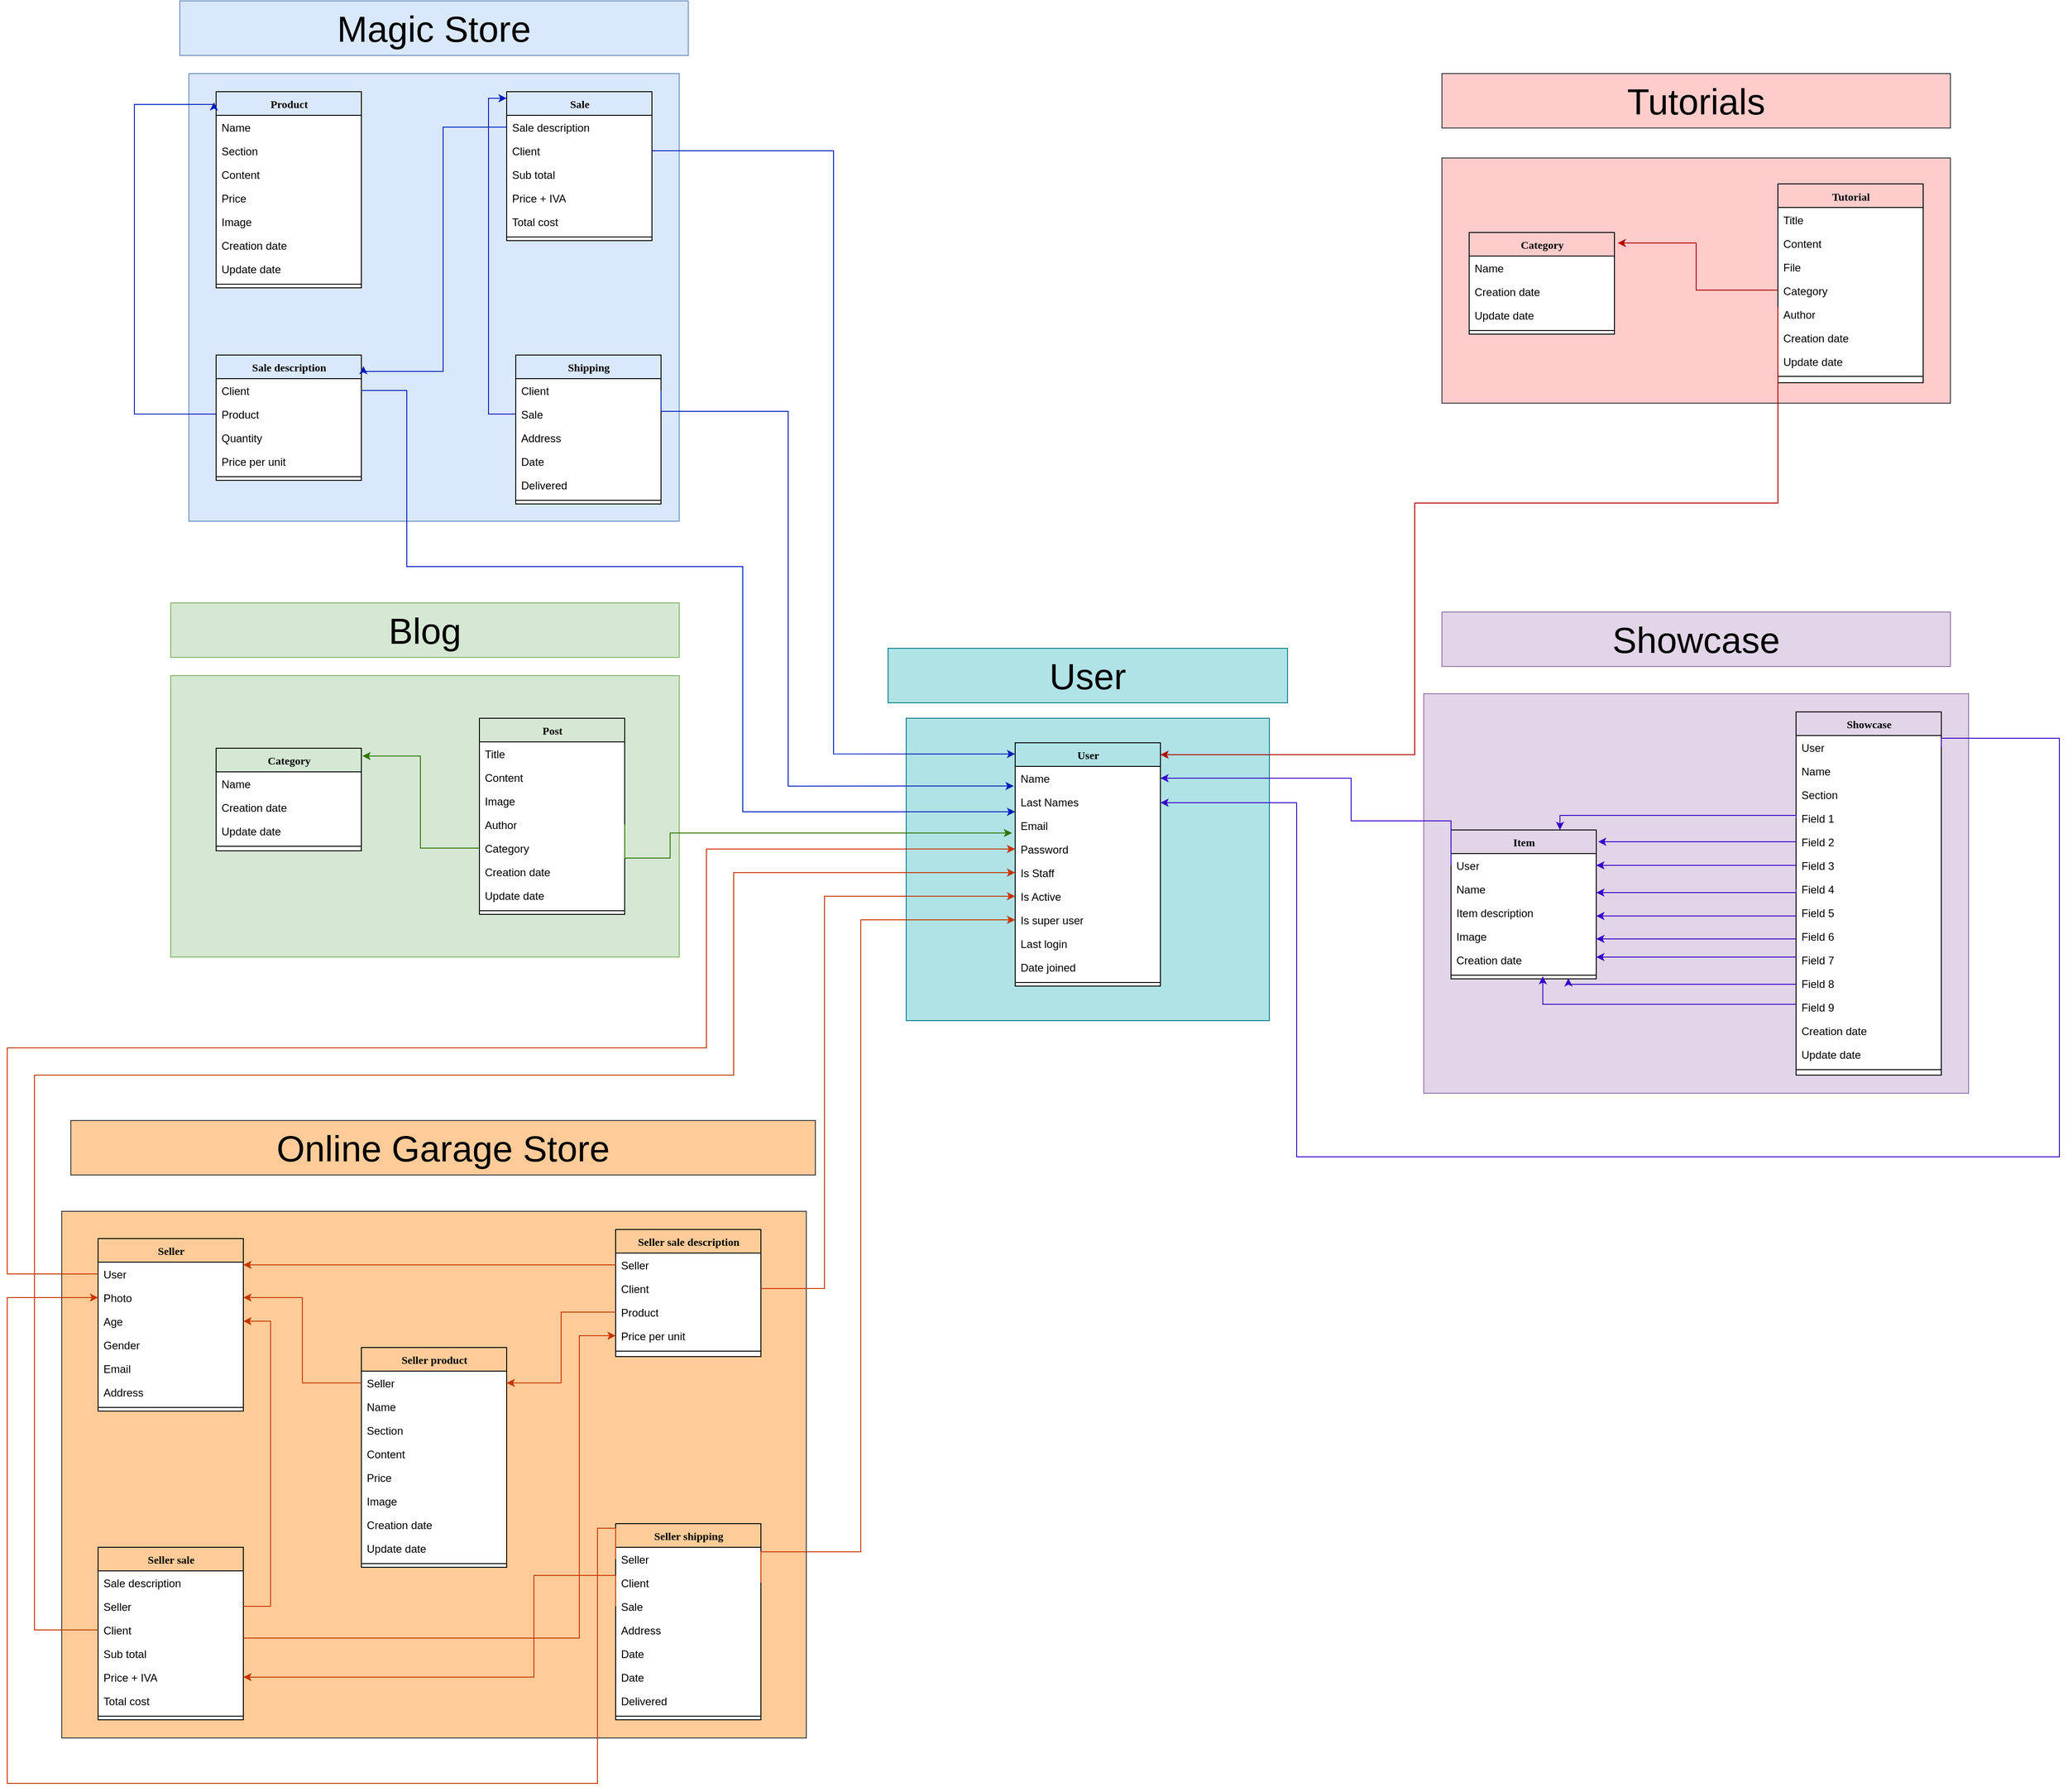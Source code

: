 <mxfile version="13.8.8" type="github">
  <diagram id="R2lEEEUBdFMjLlhIrx00" name="Page-1">
    <mxGraphModel dx="2885" dy="1735" grid="1" gridSize="10" guides="1" tooltips="1" connect="1" arrows="1" fold="1" page="1" pageScale="1" pageWidth="850" pageHeight="1100" math="0" shadow="0" extFonts="Permanent Marker^https://fonts.googleapis.com/css?family=Permanent+Marker">
      <root>
        <mxCell id="0" />
        <mxCell id="1" parent="0" />
        <mxCell id="4zCQocDhe5eGZeat-2OL-1" value="" style="rounded=0;whiteSpace=wrap;html=1;fillColor=#dae8fc;strokeColor=#6c8ebf;" vertex="1" parent="1">
          <mxGeometry x="-870" y="-13" width="540" height="493" as="geometry" />
        </mxCell>
        <mxCell id="4zCQocDhe5eGZeat-2OL-2" value="" style="rounded=0;whiteSpace=wrap;html=1;fillColor=#ffcccc;strokeColor=#36393d;" vertex="1" parent="1">
          <mxGeometry x="510" y="80" width="560" height="270" as="geometry" />
        </mxCell>
        <mxCell id="4zCQocDhe5eGZeat-2OL-3" value="" style="rounded=0;whiteSpace=wrap;html=1;fillColor=#ffcc99;strokeColor=#36393d;" vertex="1" parent="1">
          <mxGeometry x="-1010" y="1240" width="820" height="580" as="geometry" />
        </mxCell>
        <mxCell id="4zCQocDhe5eGZeat-2OL-4" value="" style="rounded=0;whiteSpace=wrap;html=1;fillColor=#d5e8d4;strokeColor=#82b366;" vertex="1" parent="1">
          <mxGeometry x="-890" y="650" width="560" height="310" as="geometry" />
        </mxCell>
        <mxCell id="4zCQocDhe5eGZeat-2OL-5" value="Product" style="swimlane;html=1;fontStyle=1;align=center;verticalAlign=top;childLayout=stackLayout;horizontal=1;startSize=26;horizontalStack=0;resizeParent=1;resizeLast=0;collapsible=1;marginBottom=0;swimlaneFillColor=#ffffff;rounded=0;shadow=0;comic=0;labelBackgroundColor=none;strokeWidth=1;fillColor=none;fontFamily=Verdana;fontSize=12" vertex="1" parent="1">
          <mxGeometry x="-840" y="7" width="160" height="216" as="geometry" />
        </mxCell>
        <mxCell id="4zCQocDhe5eGZeat-2OL-6" value="Name" style="text;html=1;strokeColor=none;fillColor=none;align=left;verticalAlign=top;spacingLeft=4;spacingRight=4;whiteSpace=wrap;overflow=hidden;rotatable=0;points=[[0,0.5],[1,0.5]];portConstraint=eastwest;" vertex="1" parent="4zCQocDhe5eGZeat-2OL-5">
          <mxGeometry y="26" width="160" height="26" as="geometry" />
        </mxCell>
        <mxCell id="4zCQocDhe5eGZeat-2OL-7" value="Section" style="text;html=1;strokeColor=none;fillColor=none;align=left;verticalAlign=top;spacingLeft=4;spacingRight=4;whiteSpace=wrap;overflow=hidden;rotatable=0;points=[[0,0.5],[1,0.5]];portConstraint=eastwest;" vertex="1" parent="4zCQocDhe5eGZeat-2OL-5">
          <mxGeometry y="52" width="160" height="26" as="geometry" />
        </mxCell>
        <mxCell id="4zCQocDhe5eGZeat-2OL-8" value="Content" style="text;html=1;strokeColor=none;fillColor=none;align=left;verticalAlign=top;spacingLeft=4;spacingRight=4;whiteSpace=wrap;overflow=hidden;rotatable=0;points=[[0,0.5],[1,0.5]];portConstraint=eastwest;" vertex="1" parent="4zCQocDhe5eGZeat-2OL-5">
          <mxGeometry y="78" width="160" height="26" as="geometry" />
        </mxCell>
        <mxCell id="4zCQocDhe5eGZeat-2OL-9" value="Price" style="text;html=1;strokeColor=none;fillColor=none;align=left;verticalAlign=top;spacingLeft=4;spacingRight=4;whiteSpace=wrap;overflow=hidden;rotatable=0;points=[[0,0.5],[1,0.5]];portConstraint=eastwest;" vertex="1" parent="4zCQocDhe5eGZeat-2OL-5">
          <mxGeometry y="104" width="160" height="26" as="geometry" />
        </mxCell>
        <mxCell id="4zCQocDhe5eGZeat-2OL-10" value="Image" style="text;html=1;strokeColor=none;fillColor=none;align=left;verticalAlign=top;spacingLeft=4;spacingRight=4;whiteSpace=wrap;overflow=hidden;rotatable=0;points=[[0,0.5],[1,0.5]];portConstraint=eastwest;" vertex="1" parent="4zCQocDhe5eGZeat-2OL-5">
          <mxGeometry y="130" width="160" height="26" as="geometry" />
        </mxCell>
        <mxCell id="4zCQocDhe5eGZeat-2OL-11" value="Creation date" style="text;html=1;strokeColor=none;fillColor=none;align=left;verticalAlign=top;spacingLeft=4;spacingRight=4;whiteSpace=wrap;overflow=hidden;rotatable=0;points=[[0,0.5],[1,0.5]];portConstraint=eastwest;" vertex="1" parent="4zCQocDhe5eGZeat-2OL-5">
          <mxGeometry y="156" width="160" height="26" as="geometry" />
        </mxCell>
        <mxCell id="4zCQocDhe5eGZeat-2OL-12" value="Update date" style="text;html=1;strokeColor=none;fillColor=none;align=left;verticalAlign=top;spacingLeft=4;spacingRight=4;whiteSpace=wrap;overflow=hidden;rotatable=0;points=[[0,0.5],[1,0.5]];portConstraint=eastwest;" vertex="1" parent="4zCQocDhe5eGZeat-2OL-5">
          <mxGeometry y="182" width="160" height="26" as="geometry" />
        </mxCell>
        <mxCell id="4zCQocDhe5eGZeat-2OL-13" value="" style="line;html=1;strokeWidth=1;fillColor=none;align=left;verticalAlign=middle;spacingTop=-1;spacingLeft=3;spacingRight=3;rotatable=0;labelPosition=right;points=[];portConstraint=eastwest;" vertex="1" parent="4zCQocDhe5eGZeat-2OL-5">
          <mxGeometry y="208" width="160" height="8" as="geometry" />
        </mxCell>
        <mxCell id="4zCQocDhe5eGZeat-2OL-14" value="Sale description" style="swimlane;html=1;fontStyle=1;align=center;verticalAlign=top;childLayout=stackLayout;horizontal=1;startSize=26;horizontalStack=0;resizeParent=1;resizeLast=0;collapsible=1;marginBottom=0;swimlaneFillColor=#ffffff;rounded=0;shadow=0;comic=0;labelBackgroundColor=none;strokeWidth=1;fillColor=none;fontFamily=Verdana;fontSize=12" vertex="1" parent="1">
          <mxGeometry x="-840" y="297" width="160" height="138" as="geometry" />
        </mxCell>
        <mxCell id="4zCQocDhe5eGZeat-2OL-15" value="Client" style="text;html=1;strokeColor=none;fillColor=none;align=left;verticalAlign=top;spacingLeft=4;spacingRight=4;whiteSpace=wrap;overflow=hidden;rotatable=0;points=[[0,0.5],[1,0.5]];portConstraint=eastwest;" vertex="1" parent="4zCQocDhe5eGZeat-2OL-14">
          <mxGeometry y="26" width="160" height="26" as="geometry" />
        </mxCell>
        <mxCell id="4zCQocDhe5eGZeat-2OL-16" value="Product" style="text;html=1;strokeColor=none;fillColor=none;align=left;verticalAlign=top;spacingLeft=4;spacingRight=4;whiteSpace=wrap;overflow=hidden;rotatable=0;points=[[0,0.5],[1,0.5]];portConstraint=eastwest;" vertex="1" parent="4zCQocDhe5eGZeat-2OL-14">
          <mxGeometry y="52" width="160" height="26" as="geometry" />
        </mxCell>
        <mxCell id="4zCQocDhe5eGZeat-2OL-17" value="Quantity" style="text;html=1;strokeColor=none;fillColor=none;align=left;verticalAlign=top;spacingLeft=4;spacingRight=4;whiteSpace=wrap;overflow=hidden;rotatable=0;points=[[0,0.5],[1,0.5]];portConstraint=eastwest;" vertex="1" parent="4zCQocDhe5eGZeat-2OL-14">
          <mxGeometry y="78" width="160" height="26" as="geometry" />
        </mxCell>
        <mxCell id="4zCQocDhe5eGZeat-2OL-18" value="Price per unit" style="text;html=1;strokeColor=none;fillColor=none;align=left;verticalAlign=top;spacingLeft=4;spacingRight=4;whiteSpace=wrap;overflow=hidden;rotatable=0;points=[[0,0.5],[1,0.5]];portConstraint=eastwest;" vertex="1" parent="4zCQocDhe5eGZeat-2OL-14">
          <mxGeometry y="104" width="160" height="26" as="geometry" />
        </mxCell>
        <mxCell id="4zCQocDhe5eGZeat-2OL-19" value="" style="line;html=1;strokeWidth=1;fillColor=none;align=left;verticalAlign=middle;spacingTop=-1;spacingLeft=3;spacingRight=3;rotatable=0;labelPosition=right;points=[];portConstraint=eastwest;" vertex="1" parent="4zCQocDhe5eGZeat-2OL-14">
          <mxGeometry y="130" width="160" height="8" as="geometry" />
        </mxCell>
        <mxCell id="4zCQocDhe5eGZeat-2OL-20" value="&lt;font style=&quot;font-size: 40px&quot;&gt;Magic Store&lt;/font&gt;" style="rounded=0;whiteSpace=wrap;html=1;fillColor=#dae8fc;strokeColor=#6c8ebf;" vertex="1" parent="1">
          <mxGeometry x="-880" y="-93" width="560" height="60" as="geometry" />
        </mxCell>
        <mxCell id="4zCQocDhe5eGZeat-2OL-21" value="Sale" style="swimlane;html=1;fontStyle=1;align=center;verticalAlign=top;childLayout=stackLayout;horizontal=1;startSize=26;horizontalStack=0;resizeParent=1;resizeLast=0;collapsible=1;marginBottom=0;swimlaneFillColor=#ffffff;rounded=0;shadow=0;comic=0;labelBackgroundColor=none;strokeWidth=1;fillColor=none;fontFamily=Verdana;fontSize=12" vertex="1" parent="1">
          <mxGeometry x="-520" y="7" width="160" height="164" as="geometry">
            <mxRectangle x="-530" y="50" width="100" height="26" as="alternateBounds" />
          </mxGeometry>
        </mxCell>
        <mxCell id="4zCQocDhe5eGZeat-2OL-22" value="Sale description" style="text;html=1;strokeColor=none;fillColor=none;align=left;verticalAlign=top;spacingLeft=4;spacingRight=4;whiteSpace=wrap;overflow=hidden;rotatable=0;points=[[0,0.5],[1,0.5]];portConstraint=eastwest;" vertex="1" parent="4zCQocDhe5eGZeat-2OL-21">
          <mxGeometry y="26" width="160" height="26" as="geometry" />
        </mxCell>
        <mxCell id="4zCQocDhe5eGZeat-2OL-23" value="Client" style="text;html=1;strokeColor=none;fillColor=none;align=left;verticalAlign=top;spacingLeft=4;spacingRight=4;whiteSpace=wrap;overflow=hidden;rotatable=0;points=[[0,0.5],[1,0.5]];portConstraint=eastwest;" vertex="1" parent="4zCQocDhe5eGZeat-2OL-21">
          <mxGeometry y="52" width="160" height="26" as="geometry" />
        </mxCell>
        <mxCell id="4zCQocDhe5eGZeat-2OL-24" value="Sub total" style="text;html=1;strokeColor=none;fillColor=none;align=left;verticalAlign=top;spacingLeft=4;spacingRight=4;whiteSpace=wrap;overflow=hidden;rotatable=0;points=[[0,0.5],[1,0.5]];portConstraint=eastwest;" vertex="1" parent="4zCQocDhe5eGZeat-2OL-21">
          <mxGeometry y="78" width="160" height="26" as="geometry" />
        </mxCell>
        <mxCell id="4zCQocDhe5eGZeat-2OL-25" value="Price + IVA" style="text;html=1;strokeColor=none;fillColor=none;align=left;verticalAlign=top;spacingLeft=4;spacingRight=4;whiteSpace=wrap;overflow=hidden;rotatable=0;points=[[0,0.5],[1,0.5]];portConstraint=eastwest;" vertex="1" parent="4zCQocDhe5eGZeat-2OL-21">
          <mxGeometry y="104" width="160" height="26" as="geometry" />
        </mxCell>
        <mxCell id="4zCQocDhe5eGZeat-2OL-26" value="Total cost" style="text;html=1;strokeColor=none;fillColor=none;align=left;verticalAlign=top;spacingLeft=4;spacingRight=4;whiteSpace=wrap;overflow=hidden;rotatable=0;points=[[0,0.5],[1,0.5]];portConstraint=eastwest;" vertex="1" parent="4zCQocDhe5eGZeat-2OL-21">
          <mxGeometry y="130" width="160" height="26" as="geometry" />
        </mxCell>
        <mxCell id="4zCQocDhe5eGZeat-2OL-27" value="" style="line;html=1;strokeWidth=1;fillColor=none;align=left;verticalAlign=middle;spacingTop=-1;spacingLeft=3;spacingRight=3;rotatable=0;labelPosition=right;points=[];portConstraint=eastwest;" vertex="1" parent="4zCQocDhe5eGZeat-2OL-21">
          <mxGeometry y="156" width="160" height="8" as="geometry" />
        </mxCell>
        <mxCell id="4zCQocDhe5eGZeat-2OL-28" value="Shipping" style="swimlane;html=1;fontStyle=1;align=center;verticalAlign=top;childLayout=stackLayout;horizontal=1;startSize=26;horizontalStack=0;resizeParent=1;resizeLast=0;collapsible=1;marginBottom=0;swimlaneFillColor=#ffffff;rounded=0;shadow=0;comic=0;labelBackgroundColor=none;strokeWidth=1;fillColor=none;fontFamily=Verdana;fontSize=12" vertex="1" parent="1">
          <mxGeometry x="-510" y="297" width="160" height="164" as="geometry" />
        </mxCell>
        <mxCell id="4zCQocDhe5eGZeat-2OL-29" value="Client" style="text;html=1;strokeColor=none;fillColor=none;align=left;verticalAlign=top;spacingLeft=4;spacingRight=4;whiteSpace=wrap;overflow=hidden;rotatable=0;points=[[0,0.5],[1,0.5]];portConstraint=eastwest;" vertex="1" parent="4zCQocDhe5eGZeat-2OL-28">
          <mxGeometry y="26" width="160" height="26" as="geometry" />
        </mxCell>
        <mxCell id="4zCQocDhe5eGZeat-2OL-30" value="Sale" style="text;html=1;strokeColor=none;fillColor=none;align=left;verticalAlign=top;spacingLeft=4;spacingRight=4;whiteSpace=wrap;overflow=hidden;rotatable=0;points=[[0,0.5],[1,0.5]];portConstraint=eastwest;" vertex="1" parent="4zCQocDhe5eGZeat-2OL-28">
          <mxGeometry y="52" width="160" height="26" as="geometry" />
        </mxCell>
        <mxCell id="4zCQocDhe5eGZeat-2OL-31" value="Address" style="text;html=1;strokeColor=none;fillColor=none;align=left;verticalAlign=top;spacingLeft=4;spacingRight=4;whiteSpace=wrap;overflow=hidden;rotatable=0;points=[[0,0.5],[1,0.5]];portConstraint=eastwest;" vertex="1" parent="4zCQocDhe5eGZeat-2OL-28">
          <mxGeometry y="78" width="160" height="26" as="geometry" />
        </mxCell>
        <mxCell id="4zCQocDhe5eGZeat-2OL-32" value="Date" style="text;html=1;strokeColor=none;fillColor=none;align=left;verticalAlign=top;spacingLeft=4;spacingRight=4;whiteSpace=wrap;overflow=hidden;rotatable=0;points=[[0,0.5],[1,0.5]];portConstraint=eastwest;" vertex="1" parent="4zCQocDhe5eGZeat-2OL-28">
          <mxGeometry y="104" width="160" height="26" as="geometry" />
        </mxCell>
        <mxCell id="4zCQocDhe5eGZeat-2OL-33" value="Delivered" style="text;html=1;strokeColor=none;fillColor=none;align=left;verticalAlign=top;spacingLeft=4;spacingRight=4;whiteSpace=wrap;overflow=hidden;rotatable=0;points=[[0,0.5],[1,0.5]];portConstraint=eastwest;" vertex="1" parent="4zCQocDhe5eGZeat-2OL-28">
          <mxGeometry y="130" width="160" height="26" as="geometry" />
        </mxCell>
        <mxCell id="4zCQocDhe5eGZeat-2OL-34" value="" style="line;html=1;strokeWidth=1;fillColor=none;align=left;verticalAlign=middle;spacingTop=-1;spacingLeft=3;spacingRight=3;rotatable=0;labelPosition=right;points=[];portConstraint=eastwest;" vertex="1" parent="4zCQocDhe5eGZeat-2OL-28">
          <mxGeometry y="156" width="160" height="8" as="geometry" />
        </mxCell>
        <mxCell id="4zCQocDhe5eGZeat-2OL-35" value="&lt;span style=&quot;font-size: 40px&quot;&gt;Blog&lt;/span&gt;" style="rounded=0;whiteSpace=wrap;html=1;fillColor=#d5e8d4;strokeColor=#82b366;" vertex="1" parent="1">
          <mxGeometry x="-890" y="570" width="560" height="60" as="geometry" />
        </mxCell>
        <mxCell id="4zCQocDhe5eGZeat-2OL-36" value="Category" style="swimlane;html=1;fontStyle=1;align=center;verticalAlign=top;childLayout=stackLayout;horizontal=1;startSize=26;horizontalStack=0;resizeParent=1;resizeLast=0;collapsible=1;marginBottom=0;swimlaneFillColor=#ffffff;rounded=0;shadow=0;comic=0;labelBackgroundColor=none;strokeWidth=1;fillColor=none;fontFamily=Verdana;fontSize=12" vertex="1" parent="1">
          <mxGeometry x="-840" y="730" width="160" height="113" as="geometry" />
        </mxCell>
        <mxCell id="4zCQocDhe5eGZeat-2OL-37" value="Name" style="text;html=1;strokeColor=none;fillColor=none;align=left;verticalAlign=top;spacingLeft=4;spacingRight=4;whiteSpace=wrap;overflow=hidden;rotatable=0;points=[[0,0.5],[1,0.5]];portConstraint=eastwest;" vertex="1" parent="4zCQocDhe5eGZeat-2OL-36">
          <mxGeometry y="26" width="160" height="26" as="geometry" />
        </mxCell>
        <mxCell id="4zCQocDhe5eGZeat-2OL-38" value="Creation date" style="text;html=1;strokeColor=none;fillColor=none;align=left;verticalAlign=top;spacingLeft=4;spacingRight=4;whiteSpace=wrap;overflow=hidden;rotatable=0;points=[[0,0.5],[1,0.5]];portConstraint=eastwest;" vertex="1" parent="4zCQocDhe5eGZeat-2OL-36">
          <mxGeometry y="52" width="160" height="26" as="geometry" />
        </mxCell>
        <mxCell id="4zCQocDhe5eGZeat-2OL-39" value="Update date" style="text;html=1;strokeColor=none;fillColor=none;align=left;verticalAlign=top;spacingLeft=4;spacingRight=4;whiteSpace=wrap;overflow=hidden;rotatable=0;points=[[0,0.5],[1,0.5]];portConstraint=eastwest;" vertex="1" parent="4zCQocDhe5eGZeat-2OL-36">
          <mxGeometry y="78" width="160" height="26" as="geometry" />
        </mxCell>
        <mxCell id="4zCQocDhe5eGZeat-2OL-40" value="" style="line;html=1;strokeWidth=1;fillColor=none;align=left;verticalAlign=middle;spacingTop=-1;spacingLeft=3;spacingRight=3;rotatable=0;labelPosition=right;points=[];portConstraint=eastwest;" vertex="1" parent="4zCQocDhe5eGZeat-2OL-36">
          <mxGeometry y="104" width="160" height="8" as="geometry" />
        </mxCell>
        <mxCell id="4zCQocDhe5eGZeat-2OL-41" value="Post" style="swimlane;html=1;fontStyle=1;align=center;verticalAlign=top;childLayout=stackLayout;horizontal=1;startSize=26;horizontalStack=0;resizeParent=1;resizeLast=0;collapsible=1;marginBottom=0;swimlaneFillColor=#ffffff;rounded=0;shadow=0;comic=0;labelBackgroundColor=none;strokeWidth=1;fillColor=none;fontFamily=Verdana;fontSize=12" vertex="1" parent="1">
          <mxGeometry x="-550" y="697" width="160" height="216" as="geometry" />
        </mxCell>
        <mxCell id="4zCQocDhe5eGZeat-2OL-42" value="Title" style="text;html=1;strokeColor=none;fillColor=none;align=left;verticalAlign=top;spacingLeft=4;spacingRight=4;whiteSpace=wrap;overflow=hidden;rotatable=0;points=[[0,0.5],[1,0.5]];portConstraint=eastwest;" vertex="1" parent="4zCQocDhe5eGZeat-2OL-41">
          <mxGeometry y="26" width="160" height="26" as="geometry" />
        </mxCell>
        <mxCell id="4zCQocDhe5eGZeat-2OL-43" value="Content" style="text;html=1;strokeColor=none;fillColor=none;align=left;verticalAlign=top;spacingLeft=4;spacingRight=4;whiteSpace=wrap;overflow=hidden;rotatable=0;points=[[0,0.5],[1,0.5]];portConstraint=eastwest;" vertex="1" parent="4zCQocDhe5eGZeat-2OL-41">
          <mxGeometry y="52" width="160" height="26" as="geometry" />
        </mxCell>
        <mxCell id="4zCQocDhe5eGZeat-2OL-44" value="Image" style="text;html=1;strokeColor=none;fillColor=none;align=left;verticalAlign=top;spacingLeft=4;spacingRight=4;whiteSpace=wrap;overflow=hidden;rotatable=0;points=[[0,0.5],[1,0.5]];portConstraint=eastwest;" vertex="1" parent="4zCQocDhe5eGZeat-2OL-41">
          <mxGeometry y="78" width="160" height="26" as="geometry" />
        </mxCell>
        <mxCell id="4zCQocDhe5eGZeat-2OL-45" value="Author" style="text;html=1;strokeColor=none;fillColor=none;align=left;verticalAlign=top;spacingLeft=4;spacingRight=4;whiteSpace=wrap;overflow=hidden;rotatable=0;points=[[0,0.5],[1,0.5]];portConstraint=eastwest;" vertex="1" parent="4zCQocDhe5eGZeat-2OL-41">
          <mxGeometry y="104" width="160" height="26" as="geometry" />
        </mxCell>
        <mxCell id="4zCQocDhe5eGZeat-2OL-46" value="Category" style="text;html=1;strokeColor=none;fillColor=none;align=left;verticalAlign=top;spacingLeft=4;spacingRight=4;whiteSpace=wrap;overflow=hidden;rotatable=0;points=[[0,0.5],[1,0.5]];portConstraint=eastwest;" vertex="1" parent="4zCQocDhe5eGZeat-2OL-41">
          <mxGeometry y="130" width="160" height="26" as="geometry" />
        </mxCell>
        <mxCell id="4zCQocDhe5eGZeat-2OL-47" value="Creation date" style="text;html=1;strokeColor=none;fillColor=none;align=left;verticalAlign=top;spacingLeft=4;spacingRight=4;whiteSpace=wrap;overflow=hidden;rotatable=0;points=[[0,0.5],[1,0.5]];portConstraint=eastwest;" vertex="1" parent="4zCQocDhe5eGZeat-2OL-41">
          <mxGeometry y="156" width="160" height="26" as="geometry" />
        </mxCell>
        <mxCell id="4zCQocDhe5eGZeat-2OL-48" value="Update date" style="text;html=1;strokeColor=none;fillColor=none;align=left;verticalAlign=top;spacingLeft=4;spacingRight=4;whiteSpace=wrap;overflow=hidden;rotatable=0;points=[[0,0.5],[1,0.5]];portConstraint=eastwest;" vertex="1" parent="4zCQocDhe5eGZeat-2OL-41">
          <mxGeometry y="182" width="160" height="26" as="geometry" />
        </mxCell>
        <mxCell id="4zCQocDhe5eGZeat-2OL-49" value="" style="line;html=1;strokeWidth=1;fillColor=none;align=left;verticalAlign=middle;spacingTop=-1;spacingLeft=3;spacingRight=3;rotatable=0;labelPosition=right;points=[];portConstraint=eastwest;" vertex="1" parent="4zCQocDhe5eGZeat-2OL-41">
          <mxGeometry y="208" width="160" height="8" as="geometry" />
        </mxCell>
        <mxCell id="4zCQocDhe5eGZeat-2OL-50" value="&lt;span style=&quot;font-size: 40px&quot;&gt;Online Garage Store&lt;/span&gt;" style="rounded=0;whiteSpace=wrap;html=1;fillColor=#ffcc99;strokeColor=#36393d;" vertex="1" parent="1">
          <mxGeometry x="-1000" y="1140" width="820" height="60" as="geometry" />
        </mxCell>
        <mxCell id="4zCQocDhe5eGZeat-2OL-51" value="Seller" style="swimlane;html=1;fontStyle=1;align=center;verticalAlign=top;childLayout=stackLayout;horizontal=1;startSize=26;horizontalStack=0;resizeParent=1;resizeLast=0;collapsible=1;marginBottom=0;swimlaneFillColor=#ffffff;rounded=0;shadow=0;comic=0;labelBackgroundColor=none;strokeWidth=1;fillColor=none;fontFamily=Verdana;fontSize=12" vertex="1" parent="1">
          <mxGeometry x="-970" y="1270" width="160" height="190" as="geometry" />
        </mxCell>
        <mxCell id="4zCQocDhe5eGZeat-2OL-52" value="User" style="text;html=1;strokeColor=none;fillColor=none;align=left;verticalAlign=top;spacingLeft=4;spacingRight=4;whiteSpace=wrap;overflow=hidden;rotatable=0;points=[[0,0.5],[1,0.5]];portConstraint=eastwest;" vertex="1" parent="4zCQocDhe5eGZeat-2OL-51">
          <mxGeometry y="26" width="160" height="26" as="geometry" />
        </mxCell>
        <mxCell id="4zCQocDhe5eGZeat-2OL-53" value="Photo" style="text;html=1;strokeColor=none;fillColor=none;align=left;verticalAlign=top;spacingLeft=4;spacingRight=4;whiteSpace=wrap;overflow=hidden;rotatable=0;points=[[0,0.5],[1,0.5]];portConstraint=eastwest;" vertex="1" parent="4zCQocDhe5eGZeat-2OL-51">
          <mxGeometry y="52" width="160" height="26" as="geometry" />
        </mxCell>
        <mxCell id="4zCQocDhe5eGZeat-2OL-54" value="Age" style="text;html=1;strokeColor=none;fillColor=none;align=left;verticalAlign=top;spacingLeft=4;spacingRight=4;whiteSpace=wrap;overflow=hidden;rotatable=0;points=[[0,0.5],[1,0.5]];portConstraint=eastwest;" vertex="1" parent="4zCQocDhe5eGZeat-2OL-51">
          <mxGeometry y="78" width="160" height="26" as="geometry" />
        </mxCell>
        <mxCell id="4zCQocDhe5eGZeat-2OL-55" value="Gender" style="text;html=1;strokeColor=none;fillColor=none;align=left;verticalAlign=top;spacingLeft=4;spacingRight=4;whiteSpace=wrap;overflow=hidden;rotatable=0;points=[[0,0.5],[1,0.5]];portConstraint=eastwest;" vertex="1" parent="4zCQocDhe5eGZeat-2OL-51">
          <mxGeometry y="104" width="160" height="26" as="geometry" />
        </mxCell>
        <mxCell id="4zCQocDhe5eGZeat-2OL-56" value="Email" style="text;html=1;strokeColor=none;fillColor=none;align=left;verticalAlign=top;spacingLeft=4;spacingRight=4;whiteSpace=wrap;overflow=hidden;rotatable=0;points=[[0,0.5],[1,0.5]];portConstraint=eastwest;" vertex="1" parent="4zCQocDhe5eGZeat-2OL-51">
          <mxGeometry y="130" width="160" height="26" as="geometry" />
        </mxCell>
        <mxCell id="4zCQocDhe5eGZeat-2OL-57" value="Address" style="text;html=1;strokeColor=none;fillColor=none;align=left;verticalAlign=top;spacingLeft=4;spacingRight=4;whiteSpace=wrap;overflow=hidden;rotatable=0;points=[[0,0.5],[1,0.5]];portConstraint=eastwest;" vertex="1" parent="4zCQocDhe5eGZeat-2OL-51">
          <mxGeometry y="156" width="160" height="26" as="geometry" />
        </mxCell>
        <mxCell id="4zCQocDhe5eGZeat-2OL-58" value="" style="line;html=1;strokeWidth=1;fillColor=none;align=left;verticalAlign=middle;spacingTop=-1;spacingLeft=3;spacingRight=3;rotatable=0;labelPosition=right;points=[];portConstraint=eastwest;" vertex="1" parent="4zCQocDhe5eGZeat-2OL-51">
          <mxGeometry y="182" width="160" height="8" as="geometry" />
        </mxCell>
        <mxCell id="4zCQocDhe5eGZeat-2OL-59" value="Seller product" style="swimlane;html=1;fontStyle=1;align=center;verticalAlign=top;childLayout=stackLayout;horizontal=1;startSize=26;horizontalStack=0;resizeParent=1;resizeLast=0;collapsible=1;marginBottom=0;swimlaneFillColor=#ffffff;rounded=0;shadow=0;comic=0;labelBackgroundColor=none;strokeWidth=1;fillColor=none;fontFamily=Verdana;fontSize=12" vertex="1" parent="1">
          <mxGeometry x="-680" y="1390" width="160" height="242" as="geometry" />
        </mxCell>
        <mxCell id="4zCQocDhe5eGZeat-2OL-60" value="Seller" style="text;html=1;strokeColor=none;fillColor=none;align=left;verticalAlign=top;spacingLeft=4;spacingRight=4;whiteSpace=wrap;overflow=hidden;rotatable=0;points=[[0,0.5],[1,0.5]];portConstraint=eastwest;" vertex="1" parent="4zCQocDhe5eGZeat-2OL-59">
          <mxGeometry y="26" width="160" height="26" as="geometry" />
        </mxCell>
        <mxCell id="4zCQocDhe5eGZeat-2OL-61" value="Name" style="text;html=1;strokeColor=none;fillColor=none;align=left;verticalAlign=top;spacingLeft=4;spacingRight=4;whiteSpace=wrap;overflow=hidden;rotatable=0;points=[[0,0.5],[1,0.5]];portConstraint=eastwest;" vertex="1" parent="4zCQocDhe5eGZeat-2OL-59">
          <mxGeometry y="52" width="160" height="26" as="geometry" />
        </mxCell>
        <mxCell id="4zCQocDhe5eGZeat-2OL-62" value="Section" style="text;html=1;strokeColor=none;fillColor=none;align=left;verticalAlign=top;spacingLeft=4;spacingRight=4;whiteSpace=wrap;overflow=hidden;rotatable=0;points=[[0,0.5],[1,0.5]];portConstraint=eastwest;" vertex="1" parent="4zCQocDhe5eGZeat-2OL-59">
          <mxGeometry y="78" width="160" height="26" as="geometry" />
        </mxCell>
        <mxCell id="4zCQocDhe5eGZeat-2OL-63" value="Content" style="text;html=1;strokeColor=none;fillColor=none;align=left;verticalAlign=top;spacingLeft=4;spacingRight=4;whiteSpace=wrap;overflow=hidden;rotatable=0;points=[[0,0.5],[1,0.5]];portConstraint=eastwest;" vertex="1" parent="4zCQocDhe5eGZeat-2OL-59">
          <mxGeometry y="104" width="160" height="26" as="geometry" />
        </mxCell>
        <mxCell id="4zCQocDhe5eGZeat-2OL-64" value="Price" style="text;html=1;strokeColor=none;fillColor=none;align=left;verticalAlign=top;spacingLeft=4;spacingRight=4;whiteSpace=wrap;overflow=hidden;rotatable=0;points=[[0,0.5],[1,0.5]];portConstraint=eastwest;" vertex="1" parent="4zCQocDhe5eGZeat-2OL-59">
          <mxGeometry y="130" width="160" height="26" as="geometry" />
        </mxCell>
        <mxCell id="4zCQocDhe5eGZeat-2OL-65" value="Image" style="text;html=1;strokeColor=none;fillColor=none;align=left;verticalAlign=top;spacingLeft=4;spacingRight=4;whiteSpace=wrap;overflow=hidden;rotatable=0;points=[[0,0.5],[1,0.5]];portConstraint=eastwest;" vertex="1" parent="4zCQocDhe5eGZeat-2OL-59">
          <mxGeometry y="156" width="160" height="26" as="geometry" />
        </mxCell>
        <mxCell id="4zCQocDhe5eGZeat-2OL-66" value="Creation date" style="text;html=1;strokeColor=none;fillColor=none;align=left;verticalAlign=top;spacingLeft=4;spacingRight=4;whiteSpace=wrap;overflow=hidden;rotatable=0;points=[[0,0.5],[1,0.5]];portConstraint=eastwest;" vertex="1" parent="4zCQocDhe5eGZeat-2OL-59">
          <mxGeometry y="182" width="160" height="26" as="geometry" />
        </mxCell>
        <mxCell id="4zCQocDhe5eGZeat-2OL-67" value="Update date" style="text;html=1;strokeColor=none;fillColor=none;align=left;verticalAlign=top;spacingLeft=4;spacingRight=4;whiteSpace=wrap;overflow=hidden;rotatable=0;points=[[0,0.5],[1,0.5]];portConstraint=eastwest;" vertex="1" parent="4zCQocDhe5eGZeat-2OL-59">
          <mxGeometry y="208" width="160" height="26" as="geometry" />
        </mxCell>
        <mxCell id="4zCQocDhe5eGZeat-2OL-68" value="" style="line;html=1;strokeWidth=1;fillColor=none;align=left;verticalAlign=middle;spacingTop=-1;spacingLeft=3;spacingRight=3;rotatable=0;labelPosition=right;points=[];portConstraint=eastwest;" vertex="1" parent="4zCQocDhe5eGZeat-2OL-59">
          <mxGeometry y="234" width="160" height="8" as="geometry" />
        </mxCell>
        <mxCell id="4zCQocDhe5eGZeat-2OL-69" value="Seller sale description" style="swimlane;html=1;fontStyle=1;align=center;verticalAlign=top;childLayout=stackLayout;horizontal=1;startSize=26;horizontalStack=0;resizeParent=1;resizeLast=0;collapsible=1;marginBottom=0;swimlaneFillColor=#ffffff;rounded=0;shadow=0;comic=0;labelBackgroundColor=none;strokeWidth=1;fillColor=none;fontFamily=Verdana;fontSize=12" vertex="1" parent="1">
          <mxGeometry x="-400" y="1260" width="160" height="140" as="geometry" />
        </mxCell>
        <mxCell id="4zCQocDhe5eGZeat-2OL-70" value="Seller" style="text;html=1;strokeColor=none;fillColor=none;align=left;verticalAlign=top;spacingLeft=4;spacingRight=4;whiteSpace=wrap;overflow=hidden;rotatable=0;points=[[0,0.5],[1,0.5]];portConstraint=eastwest;" vertex="1" parent="4zCQocDhe5eGZeat-2OL-69">
          <mxGeometry y="26" width="160" height="26" as="geometry" />
        </mxCell>
        <mxCell id="4zCQocDhe5eGZeat-2OL-71" value="Client" style="text;html=1;strokeColor=none;fillColor=none;align=left;verticalAlign=top;spacingLeft=4;spacingRight=4;whiteSpace=wrap;overflow=hidden;rotatable=0;points=[[0,0.5],[1,0.5]];portConstraint=eastwest;" vertex="1" parent="4zCQocDhe5eGZeat-2OL-69">
          <mxGeometry y="52" width="160" height="26" as="geometry" />
        </mxCell>
        <mxCell id="4zCQocDhe5eGZeat-2OL-72" value="Product" style="text;html=1;strokeColor=none;fillColor=none;align=left;verticalAlign=top;spacingLeft=4;spacingRight=4;whiteSpace=wrap;overflow=hidden;rotatable=0;points=[[0,0.5],[1,0.5]];portConstraint=eastwest;" vertex="1" parent="4zCQocDhe5eGZeat-2OL-69">
          <mxGeometry y="78" width="160" height="26" as="geometry" />
        </mxCell>
        <mxCell id="4zCQocDhe5eGZeat-2OL-73" value="Price per unit" style="text;html=1;strokeColor=none;fillColor=none;align=left;verticalAlign=top;spacingLeft=4;spacingRight=4;whiteSpace=wrap;overflow=hidden;rotatable=0;points=[[0,0.5],[1,0.5]];portConstraint=eastwest;" vertex="1" parent="4zCQocDhe5eGZeat-2OL-69">
          <mxGeometry y="104" width="160" height="26" as="geometry" />
        </mxCell>
        <mxCell id="4zCQocDhe5eGZeat-2OL-74" value="" style="line;html=1;strokeWidth=1;fillColor=none;align=left;verticalAlign=middle;spacingTop=-1;spacingLeft=3;spacingRight=3;rotatable=0;labelPosition=right;points=[];portConstraint=eastwest;" vertex="1" parent="4zCQocDhe5eGZeat-2OL-69">
          <mxGeometry y="130" width="160" height="8" as="geometry" />
        </mxCell>
        <mxCell id="4zCQocDhe5eGZeat-2OL-75" value="Seller sale" style="swimlane;html=1;fontStyle=1;align=center;verticalAlign=top;childLayout=stackLayout;horizontal=1;startSize=26;horizontalStack=0;resizeParent=1;resizeLast=0;collapsible=1;marginBottom=0;swimlaneFillColor=#ffffff;rounded=0;shadow=0;comic=0;labelBackgroundColor=none;strokeWidth=1;fillColor=none;fontFamily=Verdana;fontSize=12" vertex="1" parent="1">
          <mxGeometry x="-970" y="1610" width="160" height="190" as="geometry" />
        </mxCell>
        <mxCell id="4zCQocDhe5eGZeat-2OL-76" value="Sale description" style="text;html=1;strokeColor=none;fillColor=none;align=left;verticalAlign=top;spacingLeft=4;spacingRight=4;whiteSpace=wrap;overflow=hidden;rotatable=0;points=[[0,0.5],[1,0.5]];portConstraint=eastwest;" vertex="1" parent="4zCQocDhe5eGZeat-2OL-75">
          <mxGeometry y="26" width="160" height="26" as="geometry" />
        </mxCell>
        <mxCell id="4zCQocDhe5eGZeat-2OL-77" value="Seller" style="text;html=1;strokeColor=none;fillColor=none;align=left;verticalAlign=top;spacingLeft=4;spacingRight=4;whiteSpace=wrap;overflow=hidden;rotatable=0;points=[[0,0.5],[1,0.5]];portConstraint=eastwest;" vertex="1" parent="4zCQocDhe5eGZeat-2OL-75">
          <mxGeometry y="52" width="160" height="26" as="geometry" />
        </mxCell>
        <mxCell id="4zCQocDhe5eGZeat-2OL-78" value="Client" style="text;html=1;strokeColor=none;fillColor=none;align=left;verticalAlign=top;spacingLeft=4;spacingRight=4;whiteSpace=wrap;overflow=hidden;rotatable=0;points=[[0,0.5],[1,0.5]];portConstraint=eastwest;" vertex="1" parent="4zCQocDhe5eGZeat-2OL-75">
          <mxGeometry y="78" width="160" height="26" as="geometry" />
        </mxCell>
        <mxCell id="4zCQocDhe5eGZeat-2OL-79" value="Sub total" style="text;html=1;strokeColor=none;fillColor=none;align=left;verticalAlign=top;spacingLeft=4;spacingRight=4;whiteSpace=wrap;overflow=hidden;rotatable=0;points=[[0,0.5],[1,0.5]];portConstraint=eastwest;" vertex="1" parent="4zCQocDhe5eGZeat-2OL-75">
          <mxGeometry y="104" width="160" height="26" as="geometry" />
        </mxCell>
        <mxCell id="4zCQocDhe5eGZeat-2OL-80" value="Price + IVA" style="text;html=1;strokeColor=none;fillColor=none;align=left;verticalAlign=top;spacingLeft=4;spacingRight=4;whiteSpace=wrap;overflow=hidden;rotatable=0;points=[[0,0.5],[1,0.5]];portConstraint=eastwest;" vertex="1" parent="4zCQocDhe5eGZeat-2OL-75">
          <mxGeometry y="130" width="160" height="26" as="geometry" />
        </mxCell>
        <mxCell id="4zCQocDhe5eGZeat-2OL-81" value="Total cost" style="text;html=1;strokeColor=none;fillColor=none;align=left;verticalAlign=top;spacingLeft=4;spacingRight=4;whiteSpace=wrap;overflow=hidden;rotatable=0;points=[[0,0.5],[1,0.5]];portConstraint=eastwest;" vertex="1" parent="4zCQocDhe5eGZeat-2OL-75">
          <mxGeometry y="156" width="160" height="26" as="geometry" />
        </mxCell>
        <mxCell id="4zCQocDhe5eGZeat-2OL-82" value="" style="line;html=1;strokeWidth=1;fillColor=none;align=left;verticalAlign=middle;spacingTop=-1;spacingLeft=3;spacingRight=3;rotatable=0;labelPosition=right;points=[];portConstraint=eastwest;" vertex="1" parent="4zCQocDhe5eGZeat-2OL-75">
          <mxGeometry y="182" width="160" height="8" as="geometry" />
        </mxCell>
        <mxCell id="4zCQocDhe5eGZeat-2OL-83" value="Seller shipping" style="swimlane;html=1;fontStyle=1;align=center;verticalAlign=top;childLayout=stackLayout;horizontal=1;startSize=26;horizontalStack=0;resizeParent=1;resizeLast=0;collapsible=1;marginBottom=0;swimlaneFillColor=#ffffff;rounded=0;shadow=0;comic=0;labelBackgroundColor=none;strokeWidth=1;fillColor=none;fontFamily=Verdana;fontSize=12" vertex="1" parent="1">
          <mxGeometry x="-400" y="1584" width="160" height="216" as="geometry" />
        </mxCell>
        <mxCell id="4zCQocDhe5eGZeat-2OL-84" value="Seller" style="text;html=1;strokeColor=none;fillColor=none;align=left;verticalAlign=top;spacingLeft=4;spacingRight=4;whiteSpace=wrap;overflow=hidden;rotatable=0;points=[[0,0.5],[1,0.5]];portConstraint=eastwest;" vertex="1" parent="4zCQocDhe5eGZeat-2OL-83">
          <mxGeometry y="26" width="160" height="26" as="geometry" />
        </mxCell>
        <mxCell id="4zCQocDhe5eGZeat-2OL-85" value="Client" style="text;html=1;strokeColor=none;fillColor=none;align=left;verticalAlign=top;spacingLeft=4;spacingRight=4;whiteSpace=wrap;overflow=hidden;rotatable=0;points=[[0,0.5],[1,0.5]];portConstraint=eastwest;" vertex="1" parent="4zCQocDhe5eGZeat-2OL-83">
          <mxGeometry y="52" width="160" height="26" as="geometry" />
        </mxCell>
        <mxCell id="4zCQocDhe5eGZeat-2OL-86" value="Sale" style="text;html=1;strokeColor=none;fillColor=none;align=left;verticalAlign=top;spacingLeft=4;spacingRight=4;whiteSpace=wrap;overflow=hidden;rotatable=0;points=[[0,0.5],[1,0.5]];portConstraint=eastwest;" vertex="1" parent="4zCQocDhe5eGZeat-2OL-83">
          <mxGeometry y="78" width="160" height="26" as="geometry" />
        </mxCell>
        <mxCell id="4zCQocDhe5eGZeat-2OL-87" value="Address" style="text;html=1;strokeColor=none;fillColor=none;align=left;verticalAlign=top;spacingLeft=4;spacingRight=4;whiteSpace=wrap;overflow=hidden;rotatable=0;points=[[0,0.5],[1,0.5]];portConstraint=eastwest;" vertex="1" parent="4zCQocDhe5eGZeat-2OL-83">
          <mxGeometry y="104" width="160" height="26" as="geometry" />
        </mxCell>
        <mxCell id="4zCQocDhe5eGZeat-2OL-88" value="Date" style="text;html=1;strokeColor=none;fillColor=none;align=left;verticalAlign=top;spacingLeft=4;spacingRight=4;whiteSpace=wrap;overflow=hidden;rotatable=0;points=[[0,0.5],[1,0.5]];portConstraint=eastwest;" vertex="1" parent="4zCQocDhe5eGZeat-2OL-83">
          <mxGeometry y="130" width="160" height="26" as="geometry" />
        </mxCell>
        <mxCell id="4zCQocDhe5eGZeat-2OL-89" value="Date" style="text;html=1;strokeColor=none;fillColor=none;align=left;verticalAlign=top;spacingLeft=4;spacingRight=4;whiteSpace=wrap;overflow=hidden;rotatable=0;points=[[0,0.5],[1,0.5]];portConstraint=eastwest;" vertex="1" parent="4zCQocDhe5eGZeat-2OL-83">
          <mxGeometry y="156" width="160" height="26" as="geometry" />
        </mxCell>
        <mxCell id="4zCQocDhe5eGZeat-2OL-90" value="Delivered" style="text;html=1;strokeColor=none;fillColor=none;align=left;verticalAlign=top;spacingLeft=4;spacingRight=4;whiteSpace=wrap;overflow=hidden;rotatable=0;points=[[0,0.5],[1,0.5]];portConstraint=eastwest;" vertex="1" parent="4zCQocDhe5eGZeat-2OL-83">
          <mxGeometry y="182" width="160" height="26" as="geometry" />
        </mxCell>
        <mxCell id="4zCQocDhe5eGZeat-2OL-91" value="" style="line;html=1;strokeWidth=1;fillColor=none;align=left;verticalAlign=middle;spacingTop=-1;spacingLeft=3;spacingRight=3;rotatable=0;labelPosition=right;points=[];portConstraint=eastwest;" vertex="1" parent="4zCQocDhe5eGZeat-2OL-83">
          <mxGeometry y="208" width="160" height="8" as="geometry" />
        </mxCell>
        <mxCell id="4zCQocDhe5eGZeat-2OL-92" value="&lt;span style=&quot;font-size: 40px&quot;&gt;Tutorials&lt;/span&gt;" style="rounded=0;whiteSpace=wrap;html=1;fillColor=#ffcccc;strokeColor=#36393d;" vertex="1" parent="1">
          <mxGeometry x="510" y="-13" width="560" height="60" as="geometry" />
        </mxCell>
        <mxCell id="4zCQocDhe5eGZeat-2OL-93" value="Category" style="swimlane;html=1;fontStyle=1;align=center;verticalAlign=top;childLayout=stackLayout;horizontal=1;startSize=26;horizontalStack=0;resizeParent=1;resizeLast=0;collapsible=1;marginBottom=0;swimlaneFillColor=#ffffff;rounded=0;shadow=0;comic=0;labelBackgroundColor=none;strokeWidth=1;fillColor=none;fontFamily=Verdana;fontSize=12" vertex="1" parent="1">
          <mxGeometry x="540" y="162" width="160" height="112" as="geometry" />
        </mxCell>
        <mxCell id="4zCQocDhe5eGZeat-2OL-94" value="Name" style="text;html=1;strokeColor=none;fillColor=none;align=left;verticalAlign=top;spacingLeft=4;spacingRight=4;whiteSpace=wrap;overflow=hidden;rotatable=0;points=[[0,0.5],[1,0.5]];portConstraint=eastwest;" vertex="1" parent="4zCQocDhe5eGZeat-2OL-93">
          <mxGeometry y="26" width="160" height="26" as="geometry" />
        </mxCell>
        <mxCell id="4zCQocDhe5eGZeat-2OL-95" value="Creation date" style="text;html=1;strokeColor=none;fillColor=none;align=left;verticalAlign=top;spacingLeft=4;spacingRight=4;whiteSpace=wrap;overflow=hidden;rotatable=0;points=[[0,0.5],[1,0.5]];portConstraint=eastwest;" vertex="1" parent="4zCQocDhe5eGZeat-2OL-93">
          <mxGeometry y="52" width="160" height="26" as="geometry" />
        </mxCell>
        <mxCell id="4zCQocDhe5eGZeat-2OL-96" value="Update date" style="text;html=1;strokeColor=none;fillColor=none;align=left;verticalAlign=top;spacingLeft=4;spacingRight=4;whiteSpace=wrap;overflow=hidden;rotatable=0;points=[[0,0.5],[1,0.5]];portConstraint=eastwest;" vertex="1" parent="4zCQocDhe5eGZeat-2OL-93">
          <mxGeometry y="78" width="160" height="26" as="geometry" />
        </mxCell>
        <mxCell id="4zCQocDhe5eGZeat-2OL-97" value="" style="line;html=1;strokeWidth=1;fillColor=none;align=left;verticalAlign=middle;spacingTop=-1;spacingLeft=3;spacingRight=3;rotatable=0;labelPosition=right;points=[];portConstraint=eastwest;" vertex="1" parent="4zCQocDhe5eGZeat-2OL-93">
          <mxGeometry y="104" width="160" height="8" as="geometry" />
        </mxCell>
        <mxCell id="4zCQocDhe5eGZeat-2OL-98" value="Tutorial" style="swimlane;html=1;fontStyle=1;align=center;verticalAlign=top;childLayout=stackLayout;horizontal=1;startSize=26;horizontalStack=0;resizeParent=1;resizeLast=0;collapsible=1;marginBottom=0;swimlaneFillColor=#ffffff;rounded=0;shadow=0;comic=0;labelBackgroundColor=none;strokeWidth=1;fillColor=none;fontFamily=Verdana;fontSize=12" vertex="1" parent="1">
          <mxGeometry x="880" y="108.5" width="160" height="219" as="geometry" />
        </mxCell>
        <mxCell id="4zCQocDhe5eGZeat-2OL-99" value="Title" style="text;html=1;strokeColor=none;fillColor=none;align=left;verticalAlign=top;spacingLeft=4;spacingRight=4;whiteSpace=wrap;overflow=hidden;rotatable=0;points=[[0,0.5],[1,0.5]];portConstraint=eastwest;" vertex="1" parent="4zCQocDhe5eGZeat-2OL-98">
          <mxGeometry y="26" width="160" height="26" as="geometry" />
        </mxCell>
        <mxCell id="4zCQocDhe5eGZeat-2OL-100" value="Content" style="text;html=1;strokeColor=none;fillColor=none;align=left;verticalAlign=top;spacingLeft=4;spacingRight=4;whiteSpace=wrap;overflow=hidden;rotatable=0;points=[[0,0.5],[1,0.5]];portConstraint=eastwest;" vertex="1" parent="4zCQocDhe5eGZeat-2OL-98">
          <mxGeometry y="52" width="160" height="26" as="geometry" />
        </mxCell>
        <mxCell id="4zCQocDhe5eGZeat-2OL-101" value="File" style="text;html=1;strokeColor=none;fillColor=none;align=left;verticalAlign=top;spacingLeft=4;spacingRight=4;whiteSpace=wrap;overflow=hidden;rotatable=0;points=[[0,0.5],[1,0.5]];portConstraint=eastwest;" vertex="1" parent="4zCQocDhe5eGZeat-2OL-98">
          <mxGeometry y="78" width="160" height="26" as="geometry" />
        </mxCell>
        <mxCell id="4zCQocDhe5eGZeat-2OL-102" value="Category" style="text;html=1;strokeColor=none;fillColor=none;align=left;verticalAlign=top;spacingLeft=4;spacingRight=4;whiteSpace=wrap;overflow=hidden;rotatable=0;points=[[0,0.5],[1,0.5]];portConstraint=eastwest;" vertex="1" parent="4zCQocDhe5eGZeat-2OL-98">
          <mxGeometry y="104" width="160" height="26" as="geometry" />
        </mxCell>
        <mxCell id="4zCQocDhe5eGZeat-2OL-103" value="Author" style="text;html=1;strokeColor=none;fillColor=none;align=left;verticalAlign=top;spacingLeft=4;spacingRight=4;whiteSpace=wrap;overflow=hidden;rotatable=0;points=[[0,0.5],[1,0.5]];portConstraint=eastwest;" vertex="1" parent="4zCQocDhe5eGZeat-2OL-98">
          <mxGeometry y="130" width="160" height="26" as="geometry" />
        </mxCell>
        <mxCell id="4zCQocDhe5eGZeat-2OL-104" value="Creation date" style="text;html=1;strokeColor=none;fillColor=none;align=left;verticalAlign=top;spacingLeft=4;spacingRight=4;whiteSpace=wrap;overflow=hidden;rotatable=0;points=[[0,0.5],[1,0.5]];portConstraint=eastwest;" vertex="1" parent="4zCQocDhe5eGZeat-2OL-98">
          <mxGeometry y="156" width="160" height="26" as="geometry" />
        </mxCell>
        <mxCell id="4zCQocDhe5eGZeat-2OL-105" value="Update date" style="text;html=1;strokeColor=none;fillColor=none;align=left;verticalAlign=top;spacingLeft=4;spacingRight=4;whiteSpace=wrap;overflow=hidden;rotatable=0;points=[[0,0.5],[1,0.5]];portConstraint=eastwest;" vertex="1" parent="4zCQocDhe5eGZeat-2OL-98">
          <mxGeometry y="182" width="160" height="26" as="geometry" />
        </mxCell>
        <mxCell id="4zCQocDhe5eGZeat-2OL-106" value="" style="line;html=1;strokeWidth=1;fillColor=none;align=left;verticalAlign=middle;spacingTop=-1;spacingLeft=3;spacingRight=3;rotatable=0;labelPosition=right;points=[];portConstraint=eastwest;" vertex="1" parent="4zCQocDhe5eGZeat-2OL-98">
          <mxGeometry y="208" width="160" height="8" as="geometry" />
        </mxCell>
        <mxCell id="4zCQocDhe5eGZeat-2OL-107" value="&lt;span style=&quot;font-size: 40px&quot;&gt;Showcase&lt;/span&gt;" style="rounded=0;whiteSpace=wrap;html=1;fillColor=#e1d5e7;strokeColor=#9673a6;" vertex="1" parent="1">
          <mxGeometry x="510" y="580" width="560" height="60" as="geometry" />
        </mxCell>
        <mxCell id="4zCQocDhe5eGZeat-2OL-108" value="" style="rounded=0;whiteSpace=wrap;html=1;fillColor=#e1d5e7;strokeColor=#9673a6;" vertex="1" parent="1">
          <mxGeometry x="490" y="670" width="600" height="440" as="geometry" />
        </mxCell>
        <mxCell id="4zCQocDhe5eGZeat-2OL-109" value="Item" style="swimlane;html=1;fontStyle=1;align=center;verticalAlign=top;childLayout=stackLayout;horizontal=1;startSize=26;horizontalStack=0;resizeParent=1;resizeLast=0;collapsible=1;marginBottom=0;swimlaneFillColor=#ffffff;rounded=0;shadow=0;comic=0;labelBackgroundColor=none;strokeWidth=1;fillColor=none;fontFamily=Verdana;fontSize=12" vertex="1" parent="1">
          <mxGeometry x="520" y="820" width="160" height="164" as="geometry" />
        </mxCell>
        <mxCell id="4zCQocDhe5eGZeat-2OL-110" value="User" style="text;html=1;strokeColor=none;fillColor=none;align=left;verticalAlign=top;spacingLeft=4;spacingRight=4;whiteSpace=wrap;overflow=hidden;rotatable=0;points=[[0,0.5],[1,0.5]];portConstraint=eastwest;" vertex="1" parent="4zCQocDhe5eGZeat-2OL-109">
          <mxGeometry y="26" width="160" height="26" as="geometry" />
        </mxCell>
        <mxCell id="4zCQocDhe5eGZeat-2OL-111" value="Name" style="text;html=1;strokeColor=none;fillColor=none;align=left;verticalAlign=top;spacingLeft=4;spacingRight=4;whiteSpace=wrap;overflow=hidden;rotatable=0;points=[[0,0.5],[1,0.5]];portConstraint=eastwest;" vertex="1" parent="4zCQocDhe5eGZeat-2OL-109">
          <mxGeometry y="52" width="160" height="26" as="geometry" />
        </mxCell>
        <mxCell id="4zCQocDhe5eGZeat-2OL-112" value="Item description" style="text;html=1;strokeColor=none;fillColor=none;align=left;verticalAlign=top;spacingLeft=4;spacingRight=4;whiteSpace=wrap;overflow=hidden;rotatable=0;points=[[0,0.5],[1,0.5]];portConstraint=eastwest;" vertex="1" parent="4zCQocDhe5eGZeat-2OL-109">
          <mxGeometry y="78" width="160" height="26" as="geometry" />
        </mxCell>
        <mxCell id="4zCQocDhe5eGZeat-2OL-113" value="Image" style="text;html=1;strokeColor=none;fillColor=none;align=left;verticalAlign=top;spacingLeft=4;spacingRight=4;whiteSpace=wrap;overflow=hidden;rotatable=0;points=[[0,0.5],[1,0.5]];portConstraint=eastwest;" vertex="1" parent="4zCQocDhe5eGZeat-2OL-109">
          <mxGeometry y="104" width="160" height="26" as="geometry" />
        </mxCell>
        <mxCell id="4zCQocDhe5eGZeat-2OL-114" value="Creation date" style="text;html=1;strokeColor=none;fillColor=none;align=left;verticalAlign=top;spacingLeft=4;spacingRight=4;whiteSpace=wrap;overflow=hidden;rotatable=0;points=[[0,0.5],[1,0.5]];portConstraint=eastwest;" vertex="1" parent="4zCQocDhe5eGZeat-2OL-109">
          <mxGeometry y="130" width="160" height="26" as="geometry" />
        </mxCell>
        <mxCell id="4zCQocDhe5eGZeat-2OL-115" value="" style="line;html=1;strokeWidth=1;fillColor=none;align=left;verticalAlign=middle;spacingTop=-1;spacingLeft=3;spacingRight=3;rotatable=0;labelPosition=right;points=[];portConstraint=eastwest;" vertex="1" parent="4zCQocDhe5eGZeat-2OL-109">
          <mxGeometry y="156" width="160" height="8" as="geometry" />
        </mxCell>
        <mxCell id="4zCQocDhe5eGZeat-2OL-116" value="Showcase" style="swimlane;html=1;fontStyle=1;align=center;verticalAlign=top;childLayout=stackLayout;horizontal=1;startSize=26;horizontalStack=0;resizeParent=1;resizeLast=0;collapsible=1;marginBottom=0;swimlaneFillColor=#ffffff;rounded=0;shadow=0;comic=0;labelBackgroundColor=none;strokeWidth=1;fillColor=none;fontFamily=Verdana;fontSize=12" vertex="1" parent="1">
          <mxGeometry x="900" y="690" width="160" height="400" as="geometry" />
        </mxCell>
        <mxCell id="4zCQocDhe5eGZeat-2OL-117" value="User" style="text;html=1;strokeColor=none;fillColor=none;align=left;verticalAlign=top;spacingLeft=4;spacingRight=4;whiteSpace=wrap;overflow=hidden;rotatable=0;points=[[0,0.5],[1,0.5]];portConstraint=eastwest;" vertex="1" parent="4zCQocDhe5eGZeat-2OL-116">
          <mxGeometry y="26" width="160" height="26" as="geometry" />
        </mxCell>
        <mxCell id="4zCQocDhe5eGZeat-2OL-118" value="Name" style="text;html=1;strokeColor=none;fillColor=none;align=left;verticalAlign=top;spacingLeft=4;spacingRight=4;whiteSpace=wrap;overflow=hidden;rotatable=0;points=[[0,0.5],[1,0.5]];portConstraint=eastwest;" vertex="1" parent="4zCQocDhe5eGZeat-2OL-116">
          <mxGeometry y="52" width="160" height="26" as="geometry" />
        </mxCell>
        <mxCell id="4zCQocDhe5eGZeat-2OL-119" value="Section" style="text;html=1;strokeColor=none;fillColor=none;align=left;verticalAlign=top;spacingLeft=4;spacingRight=4;whiteSpace=wrap;overflow=hidden;rotatable=0;points=[[0,0.5],[1,0.5]];portConstraint=eastwest;" vertex="1" parent="4zCQocDhe5eGZeat-2OL-116">
          <mxGeometry y="78" width="160" height="26" as="geometry" />
        </mxCell>
        <mxCell id="4zCQocDhe5eGZeat-2OL-120" value="Field 1" style="text;html=1;strokeColor=none;fillColor=none;align=left;verticalAlign=top;spacingLeft=4;spacingRight=4;whiteSpace=wrap;overflow=hidden;rotatable=0;points=[[0,0.5],[1,0.5]];portConstraint=eastwest;" vertex="1" parent="4zCQocDhe5eGZeat-2OL-116">
          <mxGeometry y="104" width="160" height="26" as="geometry" />
        </mxCell>
        <mxCell id="4zCQocDhe5eGZeat-2OL-121" value="Field 2" style="text;html=1;strokeColor=none;fillColor=none;align=left;verticalAlign=top;spacingLeft=4;spacingRight=4;whiteSpace=wrap;overflow=hidden;rotatable=0;points=[[0,0.5],[1,0.5]];portConstraint=eastwest;" vertex="1" parent="4zCQocDhe5eGZeat-2OL-116">
          <mxGeometry y="130" width="160" height="26" as="geometry" />
        </mxCell>
        <mxCell id="4zCQocDhe5eGZeat-2OL-122" value="Field 3" style="text;html=1;strokeColor=none;fillColor=none;align=left;verticalAlign=top;spacingLeft=4;spacingRight=4;whiteSpace=wrap;overflow=hidden;rotatable=0;points=[[0,0.5],[1,0.5]];portConstraint=eastwest;" vertex="1" parent="4zCQocDhe5eGZeat-2OL-116">
          <mxGeometry y="156" width="160" height="26" as="geometry" />
        </mxCell>
        <mxCell id="4zCQocDhe5eGZeat-2OL-123" value="Field 4" style="text;html=1;strokeColor=none;fillColor=none;align=left;verticalAlign=top;spacingLeft=4;spacingRight=4;whiteSpace=wrap;overflow=hidden;rotatable=0;points=[[0,0.5],[1,0.5]];portConstraint=eastwest;" vertex="1" parent="4zCQocDhe5eGZeat-2OL-116">
          <mxGeometry y="182" width="160" height="26" as="geometry" />
        </mxCell>
        <mxCell id="4zCQocDhe5eGZeat-2OL-124" value="Field 5" style="text;html=1;strokeColor=none;fillColor=none;align=left;verticalAlign=top;spacingLeft=4;spacingRight=4;whiteSpace=wrap;overflow=hidden;rotatable=0;points=[[0,0.5],[1,0.5]];portConstraint=eastwest;" vertex="1" parent="4zCQocDhe5eGZeat-2OL-116">
          <mxGeometry y="208" width="160" height="26" as="geometry" />
        </mxCell>
        <mxCell id="4zCQocDhe5eGZeat-2OL-125" value="Field 6" style="text;html=1;strokeColor=none;fillColor=none;align=left;verticalAlign=top;spacingLeft=4;spacingRight=4;whiteSpace=wrap;overflow=hidden;rotatable=0;points=[[0,0.5],[1,0.5]];portConstraint=eastwest;" vertex="1" parent="4zCQocDhe5eGZeat-2OL-116">
          <mxGeometry y="234" width="160" height="26" as="geometry" />
        </mxCell>
        <mxCell id="4zCQocDhe5eGZeat-2OL-126" value="Field 7" style="text;html=1;strokeColor=none;fillColor=none;align=left;verticalAlign=top;spacingLeft=4;spacingRight=4;whiteSpace=wrap;overflow=hidden;rotatable=0;points=[[0,0.5],[1,0.5]];portConstraint=eastwest;" vertex="1" parent="4zCQocDhe5eGZeat-2OL-116">
          <mxGeometry y="260" width="160" height="26" as="geometry" />
        </mxCell>
        <mxCell id="4zCQocDhe5eGZeat-2OL-127" value="Field 8" style="text;html=1;strokeColor=none;fillColor=none;align=left;verticalAlign=top;spacingLeft=4;spacingRight=4;whiteSpace=wrap;overflow=hidden;rotatable=0;points=[[0,0.5],[1,0.5]];portConstraint=eastwest;" vertex="1" parent="4zCQocDhe5eGZeat-2OL-116">
          <mxGeometry y="286" width="160" height="26" as="geometry" />
        </mxCell>
        <mxCell id="4zCQocDhe5eGZeat-2OL-128" value="Field 9" style="text;html=1;strokeColor=none;fillColor=none;align=left;verticalAlign=top;spacingLeft=4;spacingRight=4;whiteSpace=wrap;overflow=hidden;rotatable=0;points=[[0,0.5],[1,0.5]];portConstraint=eastwest;" vertex="1" parent="4zCQocDhe5eGZeat-2OL-116">
          <mxGeometry y="312" width="160" height="26" as="geometry" />
        </mxCell>
        <mxCell id="4zCQocDhe5eGZeat-2OL-129" value="Creation date" style="text;html=1;strokeColor=none;fillColor=none;align=left;verticalAlign=top;spacingLeft=4;spacingRight=4;whiteSpace=wrap;overflow=hidden;rotatable=0;points=[[0,0.5],[1,0.5]];portConstraint=eastwest;" vertex="1" parent="4zCQocDhe5eGZeat-2OL-116">
          <mxGeometry y="338" width="160" height="26" as="geometry" />
        </mxCell>
        <mxCell id="4zCQocDhe5eGZeat-2OL-130" value="Update date" style="text;html=1;strokeColor=none;fillColor=none;align=left;verticalAlign=top;spacingLeft=4;spacingRight=4;whiteSpace=wrap;overflow=hidden;rotatable=0;points=[[0,0.5],[1,0.5]];portConstraint=eastwest;" vertex="1" parent="4zCQocDhe5eGZeat-2OL-116">
          <mxGeometry y="364" width="160" height="26" as="geometry" />
        </mxCell>
        <mxCell id="4zCQocDhe5eGZeat-2OL-131" value="" style="line;html=1;strokeWidth=1;fillColor=none;align=left;verticalAlign=middle;spacingTop=-1;spacingLeft=3;spacingRight=3;rotatable=0;labelPosition=right;points=[];portConstraint=eastwest;" vertex="1" parent="4zCQocDhe5eGZeat-2OL-116">
          <mxGeometry y="390" width="160" height="8" as="geometry" />
        </mxCell>
        <mxCell id="4zCQocDhe5eGZeat-2OL-132" style="edgeStyle=orthogonalEdgeStyle;rounded=0;orthogonalLoop=1;jettySize=auto;html=1;exitX=0.5;exitY=1;exitDx=0;exitDy=0;" edge="1" parent="1" source="4zCQocDhe5eGZeat-2OL-108" target="4zCQocDhe5eGZeat-2OL-108">
          <mxGeometry relative="1" as="geometry" />
        </mxCell>
        <mxCell id="4zCQocDhe5eGZeat-2OL-133" value="Item" style="swimlane;html=1;fontStyle=1;align=center;verticalAlign=top;childLayout=stackLayout;horizontal=1;startSize=26;horizontalStack=0;resizeParent=1;resizeLast=0;collapsible=1;marginBottom=0;swimlaneFillColor=#ffffff;rounded=0;shadow=0;comic=0;labelBackgroundColor=none;strokeWidth=1;fillColor=none;fontFamily=Verdana;fontSize=12" vertex="1" parent="1">
          <mxGeometry x="50" y="760" width="160" height="242" as="geometry" />
        </mxCell>
        <mxCell id="4zCQocDhe5eGZeat-2OL-134" value="User" style="text;html=1;strokeColor=none;fillColor=none;align=left;verticalAlign=top;spacingLeft=4;spacingRight=4;whiteSpace=wrap;overflow=hidden;rotatable=0;points=[[0,0.5],[1,0.5]];portConstraint=eastwest;" vertex="1" parent="4zCQocDhe5eGZeat-2OL-133">
          <mxGeometry y="26" width="160" height="26" as="geometry" />
        </mxCell>
        <mxCell id="4zCQocDhe5eGZeat-2OL-135" value="Name" style="text;html=1;strokeColor=none;fillColor=none;align=left;verticalAlign=top;spacingLeft=4;spacingRight=4;whiteSpace=wrap;overflow=hidden;rotatable=0;points=[[0,0.5],[1,0.5]];portConstraint=eastwest;" vertex="1" parent="4zCQocDhe5eGZeat-2OL-133">
          <mxGeometry y="52" width="160" height="26" as="geometry" />
        </mxCell>
        <mxCell id="4zCQocDhe5eGZeat-2OL-136" value="Item description" style="text;html=1;strokeColor=none;fillColor=none;align=left;verticalAlign=top;spacingLeft=4;spacingRight=4;whiteSpace=wrap;overflow=hidden;rotatable=0;points=[[0,0.5],[1,0.5]];portConstraint=eastwest;" vertex="1" parent="4zCQocDhe5eGZeat-2OL-133">
          <mxGeometry y="78" width="160" height="26" as="geometry" />
        </mxCell>
        <mxCell id="4zCQocDhe5eGZeat-2OL-137" value="Image" style="text;html=1;strokeColor=none;fillColor=none;align=left;verticalAlign=top;spacingLeft=4;spacingRight=4;whiteSpace=wrap;overflow=hidden;rotatable=0;points=[[0,0.5],[1,0.5]];portConstraint=eastwest;" vertex="1" parent="4zCQocDhe5eGZeat-2OL-133">
          <mxGeometry y="104" width="160" height="26" as="geometry" />
        </mxCell>
        <mxCell id="4zCQocDhe5eGZeat-2OL-138" value="Creation date" style="text;html=1;strokeColor=none;fillColor=none;align=left;verticalAlign=top;spacingLeft=4;spacingRight=4;whiteSpace=wrap;overflow=hidden;rotatable=0;points=[[0,0.5],[1,0.5]];portConstraint=eastwest;" vertex="1" parent="4zCQocDhe5eGZeat-2OL-133">
          <mxGeometry y="130" width="160" height="26" as="geometry" />
        </mxCell>
        <mxCell id="4zCQocDhe5eGZeat-2OL-139" value="" style="line;html=1;strokeWidth=1;fillColor=none;align=left;verticalAlign=middle;spacingTop=-1;spacingLeft=3;spacingRight=3;rotatable=0;labelPosition=right;points=[];portConstraint=eastwest;" vertex="1" parent="4zCQocDhe5eGZeat-2OL-133">
          <mxGeometry y="156" width="160" height="8" as="geometry" />
        </mxCell>
        <mxCell id="4zCQocDhe5eGZeat-2OL-140" value="+ method(type): type" style="text;html=1;strokeColor=none;fillColor=none;align=left;verticalAlign=top;spacingLeft=4;spacingRight=4;whiteSpace=wrap;overflow=hidden;rotatable=0;points=[[0,0.5],[1,0.5]];portConstraint=eastwest;" vertex="1" parent="4zCQocDhe5eGZeat-2OL-133">
          <mxGeometry y="164" width="160" height="26" as="geometry" />
        </mxCell>
        <mxCell id="4zCQocDhe5eGZeat-2OL-141" value="+ method(type): type" style="text;html=1;strokeColor=none;fillColor=none;align=left;verticalAlign=top;spacingLeft=4;spacingRight=4;whiteSpace=wrap;overflow=hidden;rotatable=0;points=[[0,0.5],[1,0.5]];portConstraint=eastwest;" vertex="1" parent="4zCQocDhe5eGZeat-2OL-133">
          <mxGeometry y="190" width="160" height="26" as="geometry" />
        </mxCell>
        <mxCell id="4zCQocDhe5eGZeat-2OL-142" value="" style="rounded=0;whiteSpace=wrap;html=1;fillColor=#b0e3e6;strokeColor=#0e8088;" vertex="1" parent="1">
          <mxGeometry x="-80" y="697" width="400" height="333" as="geometry" />
        </mxCell>
        <mxCell id="4zCQocDhe5eGZeat-2OL-143" value="&lt;span style=&quot;font-size: 40px&quot;&gt;User&lt;/span&gt;" style="rounded=0;whiteSpace=wrap;html=1;fillColor=#b0e3e6;strokeColor=#0e8088;" vertex="1" parent="1">
          <mxGeometry x="-100" y="620" width="440" height="60" as="geometry" />
        </mxCell>
        <mxCell id="4zCQocDhe5eGZeat-2OL-144" value="User" style="swimlane;html=1;fontStyle=1;align=center;verticalAlign=top;childLayout=stackLayout;horizontal=1;startSize=26;horizontalStack=0;resizeParent=1;resizeLast=0;collapsible=1;marginBottom=0;swimlaneFillColor=#ffffff;rounded=0;shadow=0;comic=0;labelBackgroundColor=none;strokeWidth=1;fillColor=none;fontFamily=Verdana;fontSize=12" vertex="1" parent="1">
          <mxGeometry x="40" y="724" width="160" height="268" as="geometry" />
        </mxCell>
        <mxCell id="4zCQocDhe5eGZeat-2OL-145" value="Name" style="text;html=1;strokeColor=none;fillColor=none;align=left;verticalAlign=top;spacingLeft=4;spacingRight=4;whiteSpace=wrap;overflow=hidden;rotatable=0;points=[[0,0.5],[1,0.5]];portConstraint=eastwest;" vertex="1" parent="4zCQocDhe5eGZeat-2OL-144">
          <mxGeometry y="26" width="160" height="26" as="geometry" />
        </mxCell>
        <mxCell id="4zCQocDhe5eGZeat-2OL-146" value="Last Names" style="text;html=1;strokeColor=none;fillColor=none;align=left;verticalAlign=top;spacingLeft=4;spacingRight=4;whiteSpace=wrap;overflow=hidden;rotatable=0;points=[[0,0.5],[1,0.5]];portConstraint=eastwest;" vertex="1" parent="4zCQocDhe5eGZeat-2OL-144">
          <mxGeometry y="52" width="160" height="26" as="geometry" />
        </mxCell>
        <mxCell id="4zCQocDhe5eGZeat-2OL-147" value="Email" style="text;html=1;strokeColor=none;fillColor=none;align=left;verticalAlign=top;spacingLeft=4;spacingRight=4;whiteSpace=wrap;overflow=hidden;rotatable=0;points=[[0,0.5],[1,0.5]];portConstraint=eastwest;" vertex="1" parent="4zCQocDhe5eGZeat-2OL-144">
          <mxGeometry y="78" width="160" height="26" as="geometry" />
        </mxCell>
        <mxCell id="4zCQocDhe5eGZeat-2OL-148" value="Password" style="text;html=1;strokeColor=none;fillColor=none;align=left;verticalAlign=top;spacingLeft=4;spacingRight=4;whiteSpace=wrap;overflow=hidden;rotatable=0;points=[[0,0.5],[1,0.5]];portConstraint=eastwest;" vertex="1" parent="4zCQocDhe5eGZeat-2OL-144">
          <mxGeometry y="104" width="160" height="26" as="geometry" />
        </mxCell>
        <mxCell id="4zCQocDhe5eGZeat-2OL-149" value="Is Staff" style="text;html=1;strokeColor=none;fillColor=none;align=left;verticalAlign=top;spacingLeft=4;spacingRight=4;whiteSpace=wrap;overflow=hidden;rotatable=0;points=[[0,0.5],[1,0.5]];portConstraint=eastwest;" vertex="1" parent="4zCQocDhe5eGZeat-2OL-144">
          <mxGeometry y="130" width="160" height="26" as="geometry" />
        </mxCell>
        <mxCell id="4zCQocDhe5eGZeat-2OL-150" value="Is Active&lt;span style=&quot;color: rgba(0 , 0 , 0 , 0) ; font-family: monospace ; font-size: 0px&quot;&gt;%3CmxGraphModel%3E%3Croot%3E%3CmxCell%20id%3D%220%22%2F%3E%3CmxCell%20id%3D%221%22%20parent%3D%220%22%2F%3E%3CmxCell%20id%3D%222%22%20value%3D%22Password%22%20style%3D%22text%3Bhtml%3D1%3BstrokeColor%3Dnone%3BfillColor%3Dnone%3Balign%3Dleft%3BverticalAlign%3Dtop%3BspacingLeft%3D4%3BspacingRight%3D4%3BwhiteSpace%3Dwrap%3Boverflow%3Dhidden%3Brotatable%3D0%3Bpoints%3D%5B%5B0%2C0.5%5D%2C%5B1%2C0.5%5D%5D%3BportConstraint%3Deastwest%3B%22%20vertex%3D%221%22%20parent%3D%221%22%3E%3CmxGeometry%20x%3D%2250%22%20y%3D%22854%22%20width%3D%22160%22%20height%3D%2226%22%20as%3D%22geometry%22%2F%3E%3C%2FmxCell%3E%3C%2Froot%3E%3C%2FmxGraphModel%3E&lt;/span&gt;" style="text;html=1;strokeColor=none;fillColor=none;align=left;verticalAlign=top;spacingLeft=4;spacingRight=4;whiteSpace=wrap;overflow=hidden;rotatable=0;points=[[0,0.5],[1,0.5]];portConstraint=eastwest;" vertex="1" parent="4zCQocDhe5eGZeat-2OL-144">
          <mxGeometry y="156" width="160" height="26" as="geometry" />
        </mxCell>
        <mxCell id="4zCQocDhe5eGZeat-2OL-151" value="Is super user" style="text;html=1;strokeColor=none;fillColor=none;align=left;verticalAlign=top;spacingLeft=4;spacingRight=4;whiteSpace=wrap;overflow=hidden;rotatable=0;points=[[0,0.5],[1,0.5]];portConstraint=eastwest;" vertex="1" parent="4zCQocDhe5eGZeat-2OL-144">
          <mxGeometry y="182" width="160" height="26" as="geometry" />
        </mxCell>
        <mxCell id="4zCQocDhe5eGZeat-2OL-152" value="Last login" style="text;html=1;strokeColor=none;fillColor=none;align=left;verticalAlign=top;spacingLeft=4;spacingRight=4;whiteSpace=wrap;overflow=hidden;rotatable=0;points=[[0,0.5],[1,0.5]];portConstraint=eastwest;" vertex="1" parent="4zCQocDhe5eGZeat-2OL-144">
          <mxGeometry y="208" width="160" height="26" as="geometry" />
        </mxCell>
        <mxCell id="4zCQocDhe5eGZeat-2OL-153" value="Date joined" style="text;html=1;strokeColor=none;fillColor=none;align=left;verticalAlign=top;spacingLeft=4;spacingRight=4;whiteSpace=wrap;overflow=hidden;rotatable=0;points=[[0,0.5],[1,0.5]];portConstraint=eastwest;" vertex="1" parent="4zCQocDhe5eGZeat-2OL-144">
          <mxGeometry y="234" width="160" height="26" as="geometry" />
        </mxCell>
        <mxCell id="4zCQocDhe5eGZeat-2OL-154" value="" style="line;html=1;strokeWidth=1;fillColor=none;align=left;verticalAlign=middle;spacingTop=-1;spacingLeft=3;spacingRight=3;rotatable=0;labelPosition=right;points=[];portConstraint=eastwest;" vertex="1" parent="4zCQocDhe5eGZeat-2OL-144">
          <mxGeometry y="260" width="160" height="8" as="geometry" />
        </mxCell>
        <mxCell id="4zCQocDhe5eGZeat-2OL-155" style="edgeStyle=orthogonalEdgeStyle;rounded=0;orthogonalLoop=1;jettySize=auto;html=1;exitX=1;exitY=0.5;exitDx=0;exitDy=0;fillColor=#0050ef;strokeColor=#001DBC;" edge="1" parent="1" source="4zCQocDhe5eGZeat-2OL-15" target="4zCQocDhe5eGZeat-2OL-144">
          <mxGeometry relative="1" as="geometry">
            <Array as="points">
              <mxPoint x="-630" y="336" />
              <mxPoint x="-630" y="530" />
              <mxPoint x="-260" y="530" />
              <mxPoint x="-260" y="800" />
            </Array>
          </mxGeometry>
        </mxCell>
        <mxCell id="4zCQocDhe5eGZeat-2OL-156" style="edgeStyle=orthogonalEdgeStyle;rounded=0;orthogonalLoop=1;jettySize=auto;html=1;exitX=1;exitY=0.5;exitDx=0;exitDy=0;fillColor=#0050ef;strokeColor=#001DBC;entryX=0;entryY=0.046;entryDx=0;entryDy=0;entryPerimeter=0;" edge="1" parent="1" source="4zCQocDhe5eGZeat-2OL-23" target="4zCQocDhe5eGZeat-2OL-144">
          <mxGeometry relative="1" as="geometry" />
        </mxCell>
        <mxCell id="4zCQocDhe5eGZeat-2OL-157" style="edgeStyle=orthogonalEdgeStyle;rounded=0;orthogonalLoop=1;jettySize=auto;html=1;exitX=1;exitY=0.5;exitDx=0;exitDy=0;entryX=-0.01;entryY=-0.167;entryDx=0;entryDy=0;entryPerimeter=0;fillColor=#0050ef;strokeColor=#001DBC;" edge="1" parent="1" source="4zCQocDhe5eGZeat-2OL-29" target="4zCQocDhe5eGZeat-2OL-146">
          <mxGeometry relative="1" as="geometry">
            <Array as="points">
              <mxPoint x="-210" y="359" />
              <mxPoint x="-210" y="772" />
            </Array>
          </mxGeometry>
        </mxCell>
        <mxCell id="4zCQocDhe5eGZeat-2OL-158" style="edgeStyle=orthogonalEdgeStyle;rounded=0;orthogonalLoop=1;jettySize=auto;html=1;exitX=0;exitY=0.5;exitDx=0;exitDy=0;entryX=-0.015;entryY=0.054;entryDx=0;entryDy=0;fillColor=#0050ef;strokeColor=#001DBC;entryPerimeter=0;" edge="1" parent="1" source="4zCQocDhe5eGZeat-2OL-16" target="4zCQocDhe5eGZeat-2OL-5">
          <mxGeometry relative="1" as="geometry">
            <Array as="points">
              <mxPoint x="-930" y="362" />
              <mxPoint x="-930" y="21" />
            </Array>
          </mxGeometry>
        </mxCell>
        <mxCell id="4zCQocDhe5eGZeat-2OL-159" style="edgeStyle=orthogonalEdgeStyle;rounded=0;orthogonalLoop=1;jettySize=auto;html=1;exitX=0;exitY=0.5;exitDx=0;exitDy=0;entryX=1.014;entryY=0.088;entryDx=0;entryDy=0;entryPerimeter=0;fillColor=#0050ef;strokeColor=#001DBC;" edge="1" parent="1" source="4zCQocDhe5eGZeat-2OL-22" target="4zCQocDhe5eGZeat-2OL-14">
          <mxGeometry relative="1" as="geometry">
            <Array as="points">
              <mxPoint x="-590" y="46" />
              <mxPoint x="-590" y="315" />
            </Array>
          </mxGeometry>
        </mxCell>
        <mxCell id="4zCQocDhe5eGZeat-2OL-160" style="edgeStyle=orthogonalEdgeStyle;rounded=0;orthogonalLoop=1;jettySize=auto;html=1;exitX=0;exitY=0.5;exitDx=0;exitDy=0;entryX=0;entryY=0.044;entryDx=0;entryDy=0;entryPerimeter=0;fillColor=#0050ef;strokeColor=#001DBC;" edge="1" parent="1" source="4zCQocDhe5eGZeat-2OL-30" target="4zCQocDhe5eGZeat-2OL-21">
          <mxGeometry relative="1" as="geometry" />
        </mxCell>
        <mxCell id="4zCQocDhe5eGZeat-2OL-161" style="edgeStyle=orthogonalEdgeStyle;rounded=0;orthogonalLoop=1;jettySize=auto;html=1;exitX=1;exitY=0.5;exitDx=0;exitDy=0;entryX=-0.022;entryY=-0.176;entryDx=0;entryDy=0;fillColor=#60a917;strokeColor=#2D7600;entryPerimeter=0;" edge="1" parent="1" source="4zCQocDhe5eGZeat-2OL-45" target="4zCQocDhe5eGZeat-2OL-148">
          <mxGeometry relative="1" as="geometry">
            <Array as="points">
              <mxPoint x="-340" y="851" />
              <mxPoint x="-340" y="823" />
            </Array>
          </mxGeometry>
        </mxCell>
        <mxCell id="4zCQocDhe5eGZeat-2OL-162" style="edgeStyle=orthogonalEdgeStyle;rounded=0;orthogonalLoop=1;jettySize=auto;html=1;exitX=0;exitY=0.5;exitDx=0;exitDy=0;entryX=1.007;entryY=0.076;entryDx=0;entryDy=0;entryPerimeter=0;fillColor=#60a917;strokeColor=#2D7600;" edge="1" parent="1" source="4zCQocDhe5eGZeat-2OL-46" target="4zCQocDhe5eGZeat-2OL-36">
          <mxGeometry relative="1" as="geometry" />
        </mxCell>
        <mxCell id="4zCQocDhe5eGZeat-2OL-163" style="edgeStyle=orthogonalEdgeStyle;rounded=0;orthogonalLoop=1;jettySize=auto;html=1;exitX=0;exitY=0.5;exitDx=0;exitDy=0;entryX=0;entryY=0.5;entryDx=0;entryDy=0;fillColor=#fa6800;strokeColor=#C73500;" edge="1" parent="1" source="4zCQocDhe5eGZeat-2OL-78" target="4zCQocDhe5eGZeat-2OL-149">
          <mxGeometry relative="1" as="geometry">
            <Array as="points">
              <mxPoint x="-1040" y="1701" />
              <mxPoint x="-1040" y="1090" />
              <mxPoint x="-270" y="1090" />
              <mxPoint x="-270" y="867" />
            </Array>
          </mxGeometry>
        </mxCell>
        <mxCell id="4zCQocDhe5eGZeat-2OL-164" style="edgeStyle=orthogonalEdgeStyle;rounded=0;orthogonalLoop=1;jettySize=auto;html=1;exitX=0;exitY=0.5;exitDx=0;exitDy=0;entryX=0;entryY=0.5;entryDx=0;entryDy=0;fillColor=#fa6800;strokeColor=#C73500;" edge="1" parent="1" source="4zCQocDhe5eGZeat-2OL-52" target="4zCQocDhe5eGZeat-2OL-148">
          <mxGeometry relative="1" as="geometry">
            <mxPoint x="-1030" y="1060" as="targetPoint" />
            <Array as="points">
              <mxPoint x="-1070" y="1309" />
              <mxPoint x="-1070" y="1060" />
              <mxPoint x="-300" y="1060" />
              <mxPoint x="-300" y="841" />
            </Array>
          </mxGeometry>
        </mxCell>
        <mxCell id="4zCQocDhe5eGZeat-2OL-165" style="edgeStyle=orthogonalEdgeStyle;rounded=0;orthogonalLoop=1;jettySize=auto;html=1;exitX=1;exitY=0.5;exitDx=0;exitDy=0;entryX=0;entryY=0.5;entryDx=0;entryDy=0;fillColor=#fa6800;strokeColor=#C73500;" edge="1" parent="1" source="4zCQocDhe5eGZeat-2OL-71" target="4zCQocDhe5eGZeat-2OL-150">
          <mxGeometry relative="1" as="geometry">
            <Array as="points">
              <mxPoint x="-170" y="1325" />
              <mxPoint x="-170" y="893" />
            </Array>
          </mxGeometry>
        </mxCell>
        <mxCell id="4zCQocDhe5eGZeat-2OL-166" style="edgeStyle=orthogonalEdgeStyle;rounded=0;orthogonalLoop=1;jettySize=auto;html=1;exitX=1;exitY=0.5;exitDx=0;exitDy=0;entryX=0;entryY=0.5;entryDx=0;entryDy=0;fillColor=#fa6800;strokeColor=#C73500;" edge="1" parent="1" source="4zCQocDhe5eGZeat-2OL-85" target="4zCQocDhe5eGZeat-2OL-151">
          <mxGeometry relative="1" as="geometry">
            <Array as="points">
              <mxPoint x="-130" y="1615" />
              <mxPoint x="-130" y="919" />
            </Array>
          </mxGeometry>
        </mxCell>
        <mxCell id="4zCQocDhe5eGZeat-2OL-167" style="edgeStyle=orthogonalEdgeStyle;rounded=0;orthogonalLoop=1;jettySize=auto;html=1;exitX=0;exitY=0.5;exitDx=0;exitDy=0;fillColor=#fa6800;strokeColor=#C73500;" edge="1" parent="1" source="4zCQocDhe5eGZeat-2OL-70" target="4zCQocDhe5eGZeat-2OL-52">
          <mxGeometry relative="1" as="geometry">
            <Array as="points">
              <mxPoint x="-700" y="1299" />
              <mxPoint x="-700" y="1299" />
            </Array>
          </mxGeometry>
        </mxCell>
        <mxCell id="4zCQocDhe5eGZeat-2OL-168" style="edgeStyle=orthogonalEdgeStyle;rounded=0;orthogonalLoop=1;jettySize=auto;html=1;exitX=0;exitY=0.5;exitDx=0;exitDy=0;entryX=1;entryY=0.5;entryDx=0;entryDy=0;fillColor=#fa6800;strokeColor=#C73500;" edge="1" parent="1" source="4zCQocDhe5eGZeat-2OL-60" target="4zCQocDhe5eGZeat-2OL-53">
          <mxGeometry relative="1" as="geometry" />
        </mxCell>
        <mxCell id="4zCQocDhe5eGZeat-2OL-169" style="edgeStyle=orthogonalEdgeStyle;rounded=0;orthogonalLoop=1;jettySize=auto;html=1;exitX=0;exitY=0.5;exitDx=0;exitDy=0;entryX=1;entryY=0.5;entryDx=0;entryDy=0;fillColor=#fa6800;strokeColor=#C73500;" edge="1" parent="1" source="4zCQocDhe5eGZeat-2OL-72" target="4zCQocDhe5eGZeat-2OL-60">
          <mxGeometry relative="1" as="geometry" />
        </mxCell>
        <mxCell id="4zCQocDhe5eGZeat-2OL-170" style="edgeStyle=orthogonalEdgeStyle;rounded=0;orthogonalLoop=1;jettySize=auto;html=1;entryX=0;entryY=0.5;entryDx=0;entryDy=0;fillColor=#fa6800;strokeColor=#C73500;" edge="1" parent="1" target="4zCQocDhe5eGZeat-2OL-73">
          <mxGeometry relative="1" as="geometry">
            <mxPoint x="-810" y="1710" as="sourcePoint" />
            <Array as="points">
              <mxPoint x="-810" y="1710" />
              <mxPoint x="-440" y="1710" />
              <mxPoint x="-440" y="1377" />
            </Array>
          </mxGeometry>
        </mxCell>
        <mxCell id="4zCQocDhe5eGZeat-2OL-171" style="edgeStyle=orthogonalEdgeStyle;rounded=0;orthogonalLoop=1;jettySize=auto;html=1;exitX=1;exitY=0.5;exitDx=0;exitDy=0;entryX=1;entryY=0.5;entryDx=0;entryDy=0;fillColor=#fa6800;strokeColor=#C73500;" edge="1" parent="1" source="4zCQocDhe5eGZeat-2OL-77" target="4zCQocDhe5eGZeat-2OL-54">
          <mxGeometry relative="1" as="geometry">
            <Array as="points">
              <mxPoint x="-780" y="1675" />
              <mxPoint x="-780" y="1361" />
            </Array>
          </mxGeometry>
        </mxCell>
        <mxCell id="4zCQocDhe5eGZeat-2OL-172" style="edgeStyle=orthogonalEdgeStyle;rounded=0;orthogonalLoop=1;jettySize=auto;html=1;exitX=0;exitY=0.5;exitDx=0;exitDy=0;entryX=0;entryY=0.5;entryDx=0;entryDy=0;fillColor=#fa6800;strokeColor=#C73500;" edge="1" parent="1" source="4zCQocDhe5eGZeat-2OL-84" target="4zCQocDhe5eGZeat-2OL-53">
          <mxGeometry relative="1" as="geometry">
            <Array as="points">
              <mxPoint x="-400" y="1589" />
              <mxPoint x="-420" y="1589" />
              <mxPoint x="-420" y="1870" />
              <mxPoint x="-1070" y="1870" />
              <mxPoint x="-1070" y="1335" />
            </Array>
          </mxGeometry>
        </mxCell>
        <mxCell id="4zCQocDhe5eGZeat-2OL-173" style="edgeStyle=orthogonalEdgeStyle;rounded=0;orthogonalLoop=1;jettySize=auto;html=1;exitX=0;exitY=0.5;exitDx=0;exitDy=0;entryX=1;entryY=0.5;entryDx=0;entryDy=0;fillColor=#fa6800;strokeColor=#C73500;" edge="1" parent="1" source="4zCQocDhe5eGZeat-2OL-86" target="4zCQocDhe5eGZeat-2OL-80">
          <mxGeometry relative="1" as="geometry">
            <Array as="points">
              <mxPoint x="-490" y="1641" />
              <mxPoint x="-490" y="1753" />
            </Array>
          </mxGeometry>
        </mxCell>
        <mxCell id="4zCQocDhe5eGZeat-2OL-174" style="edgeStyle=orthogonalEdgeStyle;rounded=0;orthogonalLoop=1;jettySize=auto;html=1;exitX=0;exitY=0.5;exitDx=0;exitDy=0;entryX=1.022;entryY=0.104;entryDx=0;entryDy=0;entryPerimeter=0;fillColor=#e51400;strokeColor=#B20000;" edge="1" parent="1" source="4zCQocDhe5eGZeat-2OL-102" target="4zCQocDhe5eGZeat-2OL-93">
          <mxGeometry relative="1" as="geometry" />
        </mxCell>
        <mxCell id="4zCQocDhe5eGZeat-2OL-175" style="edgeStyle=orthogonalEdgeStyle;rounded=0;orthogonalLoop=1;jettySize=auto;html=1;exitX=0;exitY=0.5;exitDx=0;exitDy=0;entryX=1;entryY=0.049;entryDx=0;entryDy=0;entryPerimeter=0;fillColor=#e51400;strokeColor=#B20000;" edge="1" parent="1" source="4zCQocDhe5eGZeat-2OL-103" target="4zCQocDhe5eGZeat-2OL-144">
          <mxGeometry relative="1" as="geometry">
            <Array as="points">
              <mxPoint x="880" y="244" />
              <mxPoint x="880" y="460" />
              <mxPoint x="480" y="460" />
              <mxPoint x="480" y="741" />
            </Array>
          </mxGeometry>
        </mxCell>
        <mxCell id="4zCQocDhe5eGZeat-2OL-176" style="edgeStyle=orthogonalEdgeStyle;rounded=0;orthogonalLoop=1;jettySize=auto;html=1;exitX=1;exitY=0.5;exitDx=0;exitDy=0;fillColor=#6a00ff;strokeColor=#3700CC;" edge="1" parent="1" source="4zCQocDhe5eGZeat-2OL-117">
          <mxGeometry relative="1" as="geometry">
            <mxPoint x="200" y="790" as="targetPoint" />
            <Array as="points">
              <mxPoint x="1060" y="719" />
              <mxPoint x="1190" y="719" />
              <mxPoint x="1190" y="1180" />
              <mxPoint x="350" y="1180" />
              <mxPoint x="350" y="790" />
            </Array>
          </mxGeometry>
        </mxCell>
        <mxCell id="4zCQocDhe5eGZeat-2OL-177" style="edgeStyle=orthogonalEdgeStyle;rounded=0;orthogonalLoop=1;jettySize=auto;html=1;exitX=0;exitY=0.5;exitDx=0;exitDy=0;entryX=1;entryY=0.5;entryDx=0;entryDy=0;fillColor=#6a00ff;strokeColor=#3700CC;" edge="1" parent="1" source="4zCQocDhe5eGZeat-2OL-110" target="4zCQocDhe5eGZeat-2OL-145">
          <mxGeometry relative="1" as="geometry">
            <Array as="points">
              <mxPoint x="520" y="810" />
              <mxPoint x="410" y="810" />
              <mxPoint x="410" y="763" />
            </Array>
          </mxGeometry>
        </mxCell>
        <mxCell id="4zCQocDhe5eGZeat-2OL-178" style="edgeStyle=orthogonalEdgeStyle;rounded=0;orthogonalLoop=1;jettySize=auto;html=1;exitX=0;exitY=0.5;exitDx=0;exitDy=0;fillColor=#6a00ff;strokeColor=#3700CC;entryX=0.75;entryY=0;entryDx=0;entryDy=0;" edge="1" parent="1" source="4zCQocDhe5eGZeat-2OL-120" target="4zCQocDhe5eGZeat-2OL-109">
          <mxGeometry relative="1" as="geometry">
            <mxPoint x="679" y="804" as="targetPoint" />
            <Array as="points">
              <mxPoint x="900" y="804" />
              <mxPoint x="640" y="804" />
            </Array>
          </mxGeometry>
        </mxCell>
        <mxCell id="4zCQocDhe5eGZeat-2OL-179" style="edgeStyle=orthogonalEdgeStyle;rounded=0;orthogonalLoop=1;jettySize=auto;html=1;exitX=0;exitY=0.5;exitDx=0;exitDy=0;fillColor=#6a00ff;strokeColor=#3700CC;" edge="1" parent="1" source="4zCQocDhe5eGZeat-2OL-121">
          <mxGeometry relative="1" as="geometry">
            <mxPoint x="682" y="833" as="targetPoint" />
          </mxGeometry>
        </mxCell>
        <mxCell id="4zCQocDhe5eGZeat-2OL-180" style="edgeStyle=orthogonalEdgeStyle;rounded=0;orthogonalLoop=1;jettySize=auto;html=1;exitX=0;exitY=0.5;exitDx=0;exitDy=0;fillColor=#6a00ff;strokeColor=#3700CC;" edge="1" parent="1" source="4zCQocDhe5eGZeat-2OL-122">
          <mxGeometry relative="1" as="geometry">
            <mxPoint x="680" y="859" as="targetPoint" />
            <Array as="points">
              <mxPoint x="680" y="859" />
            </Array>
          </mxGeometry>
        </mxCell>
        <mxCell id="4zCQocDhe5eGZeat-2OL-181" style="edgeStyle=orthogonalEdgeStyle;rounded=0;orthogonalLoop=1;jettySize=auto;html=1;exitX=0;exitY=0.5;exitDx=0;exitDy=0;fillColor=#6a00ff;strokeColor=#3700CC;" edge="1" parent="1" source="4zCQocDhe5eGZeat-2OL-123">
          <mxGeometry relative="1" as="geometry">
            <mxPoint x="680" y="889" as="targetPoint" />
            <Array as="points">
              <mxPoint x="900" y="889" />
            </Array>
          </mxGeometry>
        </mxCell>
        <mxCell id="4zCQocDhe5eGZeat-2OL-182" style="edgeStyle=orthogonalEdgeStyle;rounded=0;orthogonalLoop=1;jettySize=auto;html=1;exitX=0;exitY=0.5;exitDx=0;exitDy=0;fillColor=#6a00ff;strokeColor=#3700CC;" edge="1" parent="1">
          <mxGeometry relative="1" as="geometry">
            <mxPoint x="900" y="914.8" as="sourcePoint" />
            <mxPoint x="680" y="914.8" as="targetPoint" />
            <Array as="points">
              <mxPoint x="680" y="914.8" />
            </Array>
          </mxGeometry>
        </mxCell>
        <mxCell id="4zCQocDhe5eGZeat-2OL-183" style="edgeStyle=orthogonalEdgeStyle;rounded=0;orthogonalLoop=1;jettySize=auto;html=1;exitX=0;exitY=0.5;exitDx=0;exitDy=0;fillColor=#6a00ff;strokeColor=#3700CC;" edge="1" parent="1">
          <mxGeometry relative="1" as="geometry">
            <mxPoint x="900" y="940" as="sourcePoint" />
            <mxPoint x="680" y="940" as="targetPoint" />
            <Array as="points">
              <mxPoint x="680" y="940" />
            </Array>
          </mxGeometry>
        </mxCell>
        <mxCell id="4zCQocDhe5eGZeat-2OL-184" style="edgeStyle=orthogonalEdgeStyle;rounded=0;orthogonalLoop=1;jettySize=auto;html=1;exitX=0;exitY=0.5;exitDx=0;exitDy=0;fillColor=#6a00ff;strokeColor=#3700CC;" edge="1" parent="1">
          <mxGeometry relative="1" as="geometry">
            <mxPoint x="900" y="960" as="sourcePoint" />
            <mxPoint x="680" y="960" as="targetPoint" />
            <Array as="points">
              <mxPoint x="680" y="960" />
            </Array>
          </mxGeometry>
        </mxCell>
        <mxCell id="4zCQocDhe5eGZeat-2OL-185" style="edgeStyle=orthogonalEdgeStyle;rounded=0;orthogonalLoop=1;jettySize=auto;html=1;exitX=0;exitY=0.5;exitDx=0;exitDy=0;fillColor=#6a00ff;strokeColor=#3700CC;entryX=0.808;entryY=0.926;entryDx=0;entryDy=0;entryPerimeter=0;" edge="1" parent="1" target="4zCQocDhe5eGZeat-2OL-115">
          <mxGeometry relative="1" as="geometry">
            <mxPoint x="900" y="990" as="sourcePoint" />
            <mxPoint x="680" y="990" as="targetPoint" />
            <Array as="points">
              <mxPoint x="649" y="990" />
            </Array>
          </mxGeometry>
        </mxCell>
        <mxCell id="4zCQocDhe5eGZeat-2OL-186" style="edgeStyle=orthogonalEdgeStyle;rounded=0;orthogonalLoop=1;jettySize=auto;html=1;exitX=0;exitY=0.5;exitDx=0;exitDy=0;fillColor=#6a00ff;strokeColor=#3700CC;entryX=0.632;entryY=0.632;entryDx=0;entryDy=0;entryPerimeter=0;" edge="1" parent="1" target="4zCQocDhe5eGZeat-2OL-115">
          <mxGeometry relative="1" as="geometry">
            <mxPoint x="900" y="1012" as="sourcePoint" />
            <mxPoint x="680" y="1012" as="targetPoint" />
            <Array as="points">
              <mxPoint x="621" y="1012" />
            </Array>
          </mxGeometry>
        </mxCell>
      </root>
    </mxGraphModel>
  </diagram>
</mxfile>
